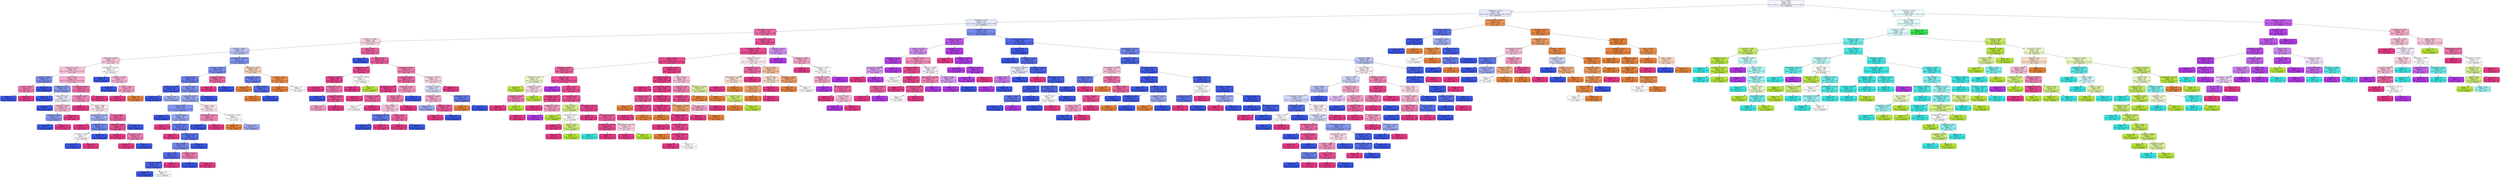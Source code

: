 digraph Tree {
node [shape=box, style="filled, rounded", color="black", fontname="helvetica"] ;
edge [fontname="helvetica"] ;
0 [label="area <= 51902.0\nentropy = 2.66\nsamples = 4354\nvalue = [1001.0, 724.0, 259.0, 865.0, 1687.0, 911.0, 1358.0]\nclass = DERMASON", fillcolor="#f3f5fd"] ;
1 [label="shapefactor3 <= 0.734\nentropy = 1.895\nsamples = 2791\nvalue = [978.0, 34.0, 0.0, 3.0, 1687.0, 365.0, 1292.0]\nclass = DERMASON", fillcolor="#e5e9fc"] ;
0 -> 1 [labeldistance=2.5, labelangle=45, headlabel="True"] ;
2 [label="shapefactor1 <= 0.007\nentropy = 1.579\nsamples = 2123\nvalue = [64.0, 33.0, 0.0, 3.0, 1552.0, 365.0, 1279.0]\nclass = DERMASON", fillcolor="#e4e8fb"] ;
1 -> 2 ;
3 [label="equivdiameter <= 231.641\nentropy = 1.144\nsamples = 926\nvalue = [60, 32, 0, 3, 179, 45, 1119]\nclass = SIRA", fillcolor="#ec6ba5"] ;
2 -> 3 ;
4 [label="perimeter <= 752.689\nentropy = 1.254\nsamples = 276\nvalue = [21, 2, 0, 0, 179, 0, 236]\nclass = SIRA", fillcolor="#f9d3e4"] ;
3 -> 4 ;
5 [label="roundness <= 0.917\nentropy = 1.261\nsamples = 171\nvalue = [19, 0, 0, 0, 153, 0, 94]\nclass = DERMASON", fillcolor="#bbc5f6"] ;
4 -> 5 ;
6 [label="compactness <= 0.846\nentropy = 1.09\nsamples = 77\nvalue = [2, 0, 0, 0, 46, 0, 65]\nclass = SIRA", fillcolor="#f8c7dd"] ;
5 -> 6 ;
7 [label="shapefactor2 <= 0.002\nentropy = 0.975\nsamples = 68\nvalue = [0.0, 0.0, 0.0, 0.0, 42.0, 0.0, 61.0]\nclass = SIRA", fillcolor="#f7c1d9"] ;
6 -> 7 ;
8 [label="roundness <= 0.906\nentropy = 0.811\nsamples = 8\nvalue = [0, 0, 0, 0, 9, 0, 3]\nclass = DERMASON", fillcolor="#7b8eee"] ;
7 -> 8 ;
9 [label="roundness <= 0.89\nentropy = 0.811\nsamples = 4\nvalue = [0, 0, 0, 0, 1, 0, 3]\nclass = SIRA", fillcolor="#ee7bae"] ;
8 -> 9 ;
10 [label="entropy = 0.0\nsamples = 1\nvalue = [0, 0, 0, 0, 1, 0, 0]\nclass = DERMASON", fillcolor="#3956e5"] ;
9 -> 10 ;
11 [label="entropy = 0.0\nsamples = 3\nvalue = [0, 0, 0, 0, 0, 0, 3]\nclass = SIRA", fillcolor="#e53986"] ;
9 -> 11 ;
12 [label="entropy = 0.0\nsamples = 4\nvalue = [0, 0, 0, 0, 8, 0, 0]\nclass = DERMASON", fillcolor="#3956e5"] ;
8 -> 12 ;
13 [label="extent <= 0.744\nentropy = 0.945\nsamples = 60\nvalue = [0.0, 0.0, 0.0, 0.0, 33.0, 0.0, 58.0]\nclass = SIRA", fillcolor="#f4aacb"] ;
7 -> 13 ;
14 [label="shapefactor4 <= 0.997\nentropy = 0.863\nsamples = 18\nvalue = [0, 0, 0, 0, 20, 0, 8]\nclass = DERMASON", fillcolor="#889aef"] ;
13 -> 14 ;
15 [label="entropy = 0.0\nsamples = 6\nvalue = [0, 0, 0, 0, 11, 0, 0]\nclass = DERMASON", fillcolor="#3956e5"] ;
14 -> 15 ;
16 [label="shapefactor3 <= 0.67\nentropy = 0.998\nsamples = 12\nvalue = [0, 0, 0, 0, 9, 0, 8]\nclass = DERMASON", fillcolor="#e9ecfc"] ;
14 -> 16 ;
17 [label="entropy = 0.0\nsamples = 3\nvalue = [0, 0, 0, 0, 4, 0, 0]\nclass = DERMASON", fillcolor="#3956e5"] ;
16 -> 17 ;
18 [label="aspectration <= 1.459\nentropy = 0.961\nsamples = 9\nvalue = [0, 0, 0, 0, 5, 0, 8]\nclass = SIRA", fillcolor="#f5b5d2"] ;
16 -> 18 ;
19 [label="shapefactor3 <= 0.709\nentropy = 0.863\nsamples = 5\nvalue = [0, 0, 0, 0, 5, 0, 2]\nclass = DERMASON", fillcolor="#889aef"] ;
18 -> 19 ;
20 [label="entropy = 0.0\nsamples = 3\nvalue = [0, 0, 0, 0, 5, 0, 0]\nclass = DERMASON", fillcolor="#3956e5"] ;
19 -> 20 ;
21 [label="entropy = 0.0\nsamples = 2\nvalue = [0, 0, 0, 0, 0, 0, 2]\nclass = SIRA", fillcolor="#e53986"] ;
19 -> 21 ;
22 [label="entropy = 0.0\nsamples = 4\nvalue = [0, 0, 0, 0, 0, 0, 6]\nclass = SIRA", fillcolor="#e53986"] ;
18 -> 22 ;
23 [label="eccentricity <= 0.741\nentropy = 0.734\nsamples = 42\nvalue = [0, 0, 0, 0, 13, 0, 50]\nclass = SIRA", fillcolor="#ec6ca5"] ;
13 -> 23 ;
24 [label="aspectration <= 1.446\nentropy = 0.876\nsamples = 31\nvalue = [0, 0, 0, 0, 13, 0, 31]\nclass = SIRA", fillcolor="#f08cb9"] ;
23 -> 24 ;
25 [label="entropy = 0.0\nsamples = 11\nvalue = [0, 0, 0, 0, 0, 0, 16]\nclass = SIRA", fillcolor="#e53986"] ;
24 -> 25 ;
26 [label="solidity <= 0.989\nentropy = 0.996\nsamples = 20\nvalue = [0, 0, 0, 0, 13, 0, 15]\nclass = SIRA", fillcolor="#fce5ef"] ;
24 -> 26 ;
27 [label="minoraxislength <= 180.838\nentropy = 0.937\nsamples = 12\nvalue = [0, 0, 0, 0, 11, 0, 6]\nclass = DERMASON", fillcolor="#a5b2f3"] ;
26 -> 27 ;
28 [label="entropy = 0.0\nsamples = 1\nvalue = [0, 0, 0, 0, 0, 0, 3]\nclass = SIRA", fillcolor="#e53986"] ;
27 -> 28 ;
29 [label="shapefactor4 <= 0.997\nentropy = 0.75\nsamples = 11\nvalue = [0, 0, 0, 0, 11, 0, 3]\nclass = DERMASON", fillcolor="#6f84ec"] ;
27 -> 29 ;
30 [label="convexarea <= 39129.5\nentropy = 1.0\nsamples = 5\nvalue = [0, 0, 0, 0, 3, 0, 3]\nclass = DERMASON", fillcolor="#ffffff"] ;
29 -> 30 ;
31 [label="entropy = 0.0\nsamples = 3\nvalue = [0, 0, 0, 0, 3, 0, 0]\nclass = DERMASON", fillcolor="#3956e5"] ;
30 -> 31 ;
32 [label="entropy = 0.0\nsamples = 2\nvalue = [0, 0, 0, 0, 0, 0, 3]\nclass = SIRA", fillcolor="#e53986"] ;
30 -> 32 ;
33 [label="entropy = 0.0\nsamples = 6\nvalue = [0, 0, 0, 0, 8, 0, 0]\nclass = DERMASON", fillcolor="#3956e5"] ;
29 -> 33 ;
34 [label="extent <= 0.804\nentropy = 0.684\nsamples = 8\nvalue = [0, 0, 0, 0, 2, 0, 9]\nclass = SIRA", fillcolor="#eb65a1"] ;
26 -> 34 ;
35 [label="shapefactor2 <= 0.002\nentropy = 0.469\nsamples = 7\nvalue = [0, 0, 0, 0, 1, 0, 9]\nclass = SIRA", fillcolor="#e84f93"] ;
34 -> 35 ;
36 [label="entropy = 0.0\nsamples = 3\nvalue = [0, 0, 0, 0, 0, 0, 6]\nclass = SIRA", fillcolor="#e53986"] ;
35 -> 36 ;
37 [label="eccentricity <= 0.73\nentropy = 0.811\nsamples = 4\nvalue = [0, 0, 0, 0, 1, 0, 3]\nclass = SIRA", fillcolor="#ee7bae"] ;
35 -> 37 ;
38 [label="entropy = 0.0\nsamples = 3\nvalue = [0, 0, 0, 0, 0, 0, 3]\nclass = SIRA", fillcolor="#e53986"] ;
37 -> 38 ;
39 [label="entropy = 0.0\nsamples = 1\nvalue = [0, 0, 0, 0, 1, 0, 0]\nclass = DERMASON", fillcolor="#3956e5"] ;
37 -> 39 ;
40 [label="entropy = 0.0\nsamples = 1\nvalue = [0, 0, 0, 0, 1, 0, 0]\nclass = DERMASON", fillcolor="#3956e5"] ;
34 -> 40 ;
41 [label="entropy = 0.0\nsamples = 11\nvalue = [0, 0, 0, 0, 0, 0, 19]\nclass = SIRA", fillcolor="#e53986"] ;
23 -> 41 ;
42 [label="majoraxislength <= 258.54\nentropy = 1.522\nsamples = 9\nvalue = [2, 0, 0, 0, 4, 0, 4]\nclass = DERMASON", fillcolor="#ffffff"] ;
6 -> 42 ;
43 [label="entropy = 0.0\nsamples = 3\nvalue = [0, 0, 0, 0, 3, 0, 0]\nclass = DERMASON", fillcolor="#3956e5"] ;
42 -> 43 ;
44 [label="eccentricity <= 0.686\nentropy = 1.379\nsamples = 6\nvalue = [2, 0, 0, 0, 1, 0, 4]\nclass = SIRA", fillcolor="#f5b0cf"] ;
42 -> 44 ;
45 [label="entropy = 0.0\nsamples = 1\nvalue = [0, 0, 0, 0, 1, 0, 0]\nclass = DERMASON", fillcolor="#3956e5"] ;
44 -> 45 ;
46 [label="extent <= 0.767\nentropy = 0.918\nsamples = 5\nvalue = [2, 0, 0, 0, 0, 0, 4]\nclass = SIRA", fillcolor="#f29cc2"] ;
44 -> 46 ;
47 [label="entropy = 0.0\nsamples = 3\nvalue = [0, 0, 0, 0, 0, 0, 4]\nclass = SIRA", fillcolor="#e53986"] ;
46 -> 47 ;
48 [label="entropy = 0.0\nsamples = 2\nvalue = [2, 0, 0, 0, 0, 0, 0]\nclass = SEKER", fillcolor="#e58139"] ;
46 -> 48 ;
49 [label="minoraxislength <= 191.666\nentropy = 1.168\nsamples = 94\nvalue = [17, 0, 0, 0, 107, 0, 29]\nclass = DERMASON", fillcolor="#8295ef"] ;
5 -> 49 ;
50 [label="perimeter <= 742.87\nentropy = 0.916\nsamples = 78\nvalue = [3, 0, 0, 0, 98, 0, 29]\nclass = DERMASON", fillcolor="#788ced"] ;
49 -> 50 ;
51 [label="extent <= 0.755\nentropy = 0.816\nsamples = 71\nvalue = [3, 0, 0, 0, 96, 0, 20]\nclass = DERMASON", fillcolor="#677deb"] ;
50 -> 51 ;
52 [label="shapefactor4 <= 0.999\nentropy = 0.187\nsamples = 18\nvalue = [1, 0, 0, 0, 34, 0, 0]\nclass = DERMASON", fillcolor="#3f5be6"] ;
51 -> 52 ;
53 [label="entropy = 0.0\nsamples = 16\nvalue = [0, 0, 0, 0, 32, 0, 0]\nclass = DERMASON", fillcolor="#3956e5"] ;
52 -> 53 ;
54 [label="entropy = 0.918\nsamples = 2\nvalue = [1, 0, 0, 0, 2, 0, 0]\nclass = DERMASON", fillcolor="#9caaf2"] ;
52 -> 54 ;
55 [label="extent <= 0.804\nentropy = 0.945\nsamples = 53\nvalue = [2, 0, 0, 0, 62, 0, 20]\nclass = DERMASON", fillcolor="#7d90ee"] ;
51 -> 55 ;
56 [label="roundness <= 0.938\nentropy = 1.065\nsamples = 42\nvalue = [2, 0, 0, 0, 44, 0, 20]\nclass = DERMASON", fillcolor="#98a7f1"] ;
55 -> 56 ;
57 [label="area <= 36932.5\nentropy = 0.845\nsamples = 35\nvalue = [0.0, 0.0, 0.0, 0.0, 40.0, 0.0, 15.0]\nclass = DERMASON", fillcolor="#8395ef"] ;
56 -> 57 ;
58 [label="entropy = 0.0\nsamples = 6\nvalue = [0, 0, 0, 0, 9, 0, 0]\nclass = DERMASON", fillcolor="#3956e5"] ;
57 -> 58 ;
59 [label="solidity <= 0.989\nentropy = 0.911\nsamples = 29\nvalue = [0, 0, 0, 0, 31, 0, 15]\nclass = DERMASON", fillcolor="#99a8f2"] ;
57 -> 59 ;
60 [label="entropy = 0.0\nsamples = 4\nvalue = [0, 0, 0, 0, 0, 0, 8]\nclass = SIRA", fillcolor="#e53986"] ;
59 -> 60 ;
61 [label="compactness <= 0.822\nentropy = 0.689\nsamples = 25\nvalue = [0, 0, 0, 0, 31, 0, 7]\nclass = DERMASON", fillcolor="#667ceb"] ;
59 -> 61 ;
62 [label="entropy = 0.0\nsamples = 2\nvalue = [0, 0, 0, 0, 0, 0, 2]\nclass = SIRA", fillcolor="#e53986"] ;
61 -> 62 ;
63 [label="majoraxislength <= 270.979\nentropy = 0.581\nsamples = 23\nvalue = [0, 0, 0, 0, 31, 0, 5]\nclass = DERMASON", fillcolor="#5971e9"] ;
61 -> 63 ;
64 [label="area <= 38992.0\nentropy = 0.773\nsamples = 16\nvalue = [0, 0, 0, 0, 17, 0, 5]\nclass = DERMASON", fillcolor="#7388ed"] ;
63 -> 64 ;
65 [label="extent <= 0.802\nentropy = 0.503\nsamples = 12\nvalue = [0, 0, 0, 0, 16, 0, 2]\nclass = DERMASON", fillcolor="#526be8"] ;
64 -> 65 ;
66 [label="shapefactor1 <= 0.007\nentropy = 0.323\nsamples = 11\nvalue = [0, 0, 0, 0, 16, 0, 1]\nclass = DERMASON", fillcolor="#4561e7"] ;
65 -> 66 ;
67 [label="entropy = 0.0\nsamples = 9\nvalue = [0, 0, 0, 0, 15, 0, 0]\nclass = DERMASON", fillcolor="#3956e5"] ;
66 -> 67 ;
68 [label="entropy = 1.0\nsamples = 2\nvalue = [0, 0, 0, 0, 1, 0, 1]\nclass = DERMASON", fillcolor="#ffffff"] ;
66 -> 68 ;
69 [label="entropy = 0.0\nsamples = 1\nvalue = [0, 0, 0, 0, 0, 0, 1]\nclass = SIRA", fillcolor="#e53986"] ;
65 -> 69 ;
70 [label="roundness <= 0.921\nentropy = 0.811\nsamples = 4\nvalue = [0, 0, 0, 0, 1, 0, 3]\nclass = SIRA", fillcolor="#ee7bae"] ;
64 -> 70 ;
71 [label="entropy = 0.0\nsamples = 1\nvalue = [0, 0, 0, 0, 1, 0, 0]\nclass = DERMASON", fillcolor="#3956e5"] ;
70 -> 71 ;
72 [label="entropy = 0.0\nsamples = 3\nvalue = [0, 0, 0, 0, 0, 0, 3]\nclass = SIRA", fillcolor="#e53986"] ;
70 -> 72 ;
73 [label="entropy = 0.0\nsamples = 7\nvalue = [0, 0, 0, 0, 14, 0, 0]\nclass = DERMASON", fillcolor="#3956e5"] ;
63 -> 73 ;
74 [label="solidity <= 0.991\nentropy = 1.495\nsamples = 7\nvalue = [2, 0, 0, 0, 4, 0, 5]\nclass = SIRA", fillcolor="#fbe3ee"] ;
56 -> 74 ;
75 [label="minoraxislength <= 182.776\nentropy = 0.863\nsamples = 4\nvalue = [0, 0, 0, 0, 2, 0, 5]\nclass = SIRA", fillcolor="#ef88b6"] ;
74 -> 75 ;
76 [label="entropy = 0.0\nsamples = 2\nvalue = [0, 0, 0, 0, 2, 0, 0]\nclass = DERMASON", fillcolor="#3956e5"] ;
75 -> 76 ;
77 [label="entropy = 0.0\nsamples = 2\nvalue = [0, 0, 0, 0, 0, 0, 5]\nclass = SIRA", fillcolor="#e53986"] ;
75 -> 77 ;
78 [label="compactness <= 0.839\nentropy = 1.0\nsamples = 3\nvalue = [2, 0, 0, 0, 2, 0, 0]\nclass = SEKER", fillcolor="#ffffff"] ;
74 -> 78 ;
79 [label="entropy = 0.0\nsamples = 1\nvalue = [1, 0, 0, 0, 0, 0, 0]\nclass = SEKER", fillcolor="#e58139"] ;
78 -> 79 ;
80 [label="entropy = 0.918\nsamples = 2\nvalue = [1, 0, 0, 0, 2, 0, 0]\nclass = DERMASON", fillcolor="#9caaf2"] ;
78 -> 80 ;
81 [label="entropy = 0.0\nsamples = 11\nvalue = [0, 0, 0, 0, 18, 0, 0]\nclass = DERMASON", fillcolor="#3956e5"] ;
55 -> 81 ;
82 [label="roundness <= 0.926\nentropy = 0.684\nsamples = 7\nvalue = [0, 0, 0, 0, 2, 0, 9]\nclass = SIRA", fillcolor="#eb65a1"] ;
50 -> 82 ;
83 [label="entropy = 0.0\nsamples = 6\nvalue = [0, 0, 0, 0, 0, 0, 9]\nclass = SIRA", fillcolor="#e53986"] ;
82 -> 83 ;
84 [label="entropy = 0.0\nsamples = 1\nvalue = [0, 0, 0, 0, 2, 0, 0]\nclass = DERMASON", fillcolor="#3956e5"] ;
82 -> 84 ;
85 [label="shapefactor2 <= 0.002\nentropy = 0.966\nsamples = 16\nvalue = [14, 0, 0, 0, 9, 0, 0]\nclass = SEKER", fillcolor="#f6d2b8"] ;
49 -> 85 ;
86 [label="shapefactor2 <= 0.002\nentropy = 0.722\nsamples = 9\nvalue = [2, 0, 0, 0, 8, 0, 0]\nclass = DERMASON", fillcolor="#6a80ec"] ;
85 -> 86 ;
87 [label="entropy = 0.0\nsamples = 1\nvalue = [1, 0, 0, 0, 0, 0, 0]\nclass = SEKER", fillcolor="#e58139"] ;
86 -> 87 ;
88 [label="area <= 40426.0\nentropy = 0.503\nsamples = 8\nvalue = [1, 0, 0, 0, 8, 0, 0]\nclass = DERMASON", fillcolor="#526be8"] ;
86 -> 88 ;
89 [label="entropy = 0.0\nsamples = 1\nvalue = [1, 0, 0, 0, 0, 0, 0]\nclass = SEKER", fillcolor="#e58139"] ;
88 -> 89 ;
90 [label="entropy = 0.0\nsamples = 7\nvalue = [0, 0, 0, 0, 8, 0, 0]\nclass = DERMASON", fillcolor="#3956e5"] ;
88 -> 90 ;
91 [label="roundness <= 0.94\nentropy = 0.391\nsamples = 7\nvalue = [12, 0, 0, 0, 1, 0, 0]\nclass = SEKER", fillcolor="#e78c49"] ;
85 -> 91 ;
92 [label="entropy = 0.0\nsamples = 5\nvalue = [11, 0, 0, 0, 0, 0, 0]\nclass = SEKER", fillcolor="#e58139"] ;
91 -> 92 ;
93 [label="entropy = 1.0\nsamples = 2\nvalue = [1, 0, 0, 0, 1, 0, 0]\nclass = SEKER", fillcolor="#ffffff"] ;
91 -> 93 ;
94 [label="area <= 39187.0\nentropy = 0.79\nsamples = 105\nvalue = [2, 2, 0, 0, 26, 0, 142]\nclass = SIRA", fillcolor="#ea629f"] ;
4 -> 94 ;
95 [label="entropy = 0.0\nsamples = 2\nvalue = [0, 0, 0, 0, 4, 0, 0]\nclass = DERMASON", fillcolor="#3956e5"] ;
94 -> 95 ;
96 [label="solidity <= 0.988\nentropy = 0.741\nsamples = 103\nvalue = [2, 2, 0, 0, 22, 0, 142]\nclass = SIRA", fillcolor="#ea5c9c"] ;
94 -> 96 ;
97 [label="shapefactor4 <= 0.998\nentropy = 0.38\nsamples = 52\nvalue = [0, 2, 0, 0, 3, 0, 80]\nclass = SIRA", fillcolor="#e7458d"] ;
96 -> 97 ;
98 [label="convexarea <= 42453.0\nentropy = 0.229\nsamples = 49\nvalue = [0, 0, 0, 0, 3, 0, 78]\nclass = SIRA", fillcolor="#e6418b"] ;
97 -> 98 ;
99 [label="entropy = 0.0\nsamples = 40\nvalue = [0, 0, 0, 0, 0, 0, 68]\nclass = SIRA", fillcolor="#e53986"] ;
98 -> 99 ;
100 [label="shapefactor2 <= 0.002\nentropy = 0.779\nsamples = 9\nvalue = [0, 0, 0, 0, 3, 0, 10]\nclass = SIRA", fillcolor="#ed74aa"] ;
98 -> 100 ;
101 [label="entropy = 0.0\nsamples = 1\nvalue = [0, 0, 0, 0, 2, 0, 0]\nclass = DERMASON", fillcolor="#3956e5"] ;
100 -> 101 ;
102 [label="shapefactor1 <= 0.007\nentropy = 0.439\nsamples = 8\nvalue = [0, 0, 0, 0, 1, 0, 10]\nclass = SIRA", fillcolor="#e84d92"] ;
100 -> 102 ;
103 [label="entropy = 0.918\nsamples = 2\nvalue = [0, 0, 0, 0, 1, 0, 2]\nclass = SIRA", fillcolor="#f29cc2"] ;
102 -> 103 ;
104 [label="entropy = 0.0\nsamples = 6\nvalue = [0, 0, 0, 0, 0, 0, 8]\nclass = SIRA", fillcolor="#e53986"] ;
102 -> 104 ;
105 [label="equivdiameter <= 229.609\nentropy = 1.0\nsamples = 3\nvalue = [0, 2, 0, 0, 0, 0, 2]\nclass = BARBUNYA", fillcolor="#ffffff"] ;
97 -> 105 ;
106 [label="entropy = 0.0\nsamples = 2\nvalue = [0, 0, 0, 0, 0, 0, 2]\nclass = SIRA", fillcolor="#e53986"] ;
105 -> 106 ;
107 [label="entropy = 0.0\nsamples = 1\nvalue = [0, 2, 0, 0, 0, 0, 0]\nclass = BARBUNYA", fillcolor="#b7e539"] ;
105 -> 107 ;
108 [label="shapefactor4 <= 0.998\nentropy = 0.931\nsamples = 51\nvalue = [2, 0, 0, 0, 19, 0, 62]\nclass = SIRA", fillcolor="#ee7aae"] ;
96 -> 108 ;
109 [label="roundness <= 0.897\nentropy = 0.674\nsamples = 38\nvalue = [0, 0, 0, 0, 11, 0, 51]\nclass = SIRA", fillcolor="#eb64a0"] ;
108 -> 109 ;
110 [label="equivdiameter <= 230.769\nentropy = 0.211\nsamples = 21\nvalue = [0, 0, 0, 0, 1, 0, 29]\nclass = SIRA", fillcolor="#e6408a"] ;
109 -> 110 ;
111 [label="entropy = 0.0\nsamples = 16\nvalue = [0, 0, 0, 0, 0, 0, 24]\nclass = SIRA", fillcolor="#e53986"] ;
110 -> 111 ;
112 [label="shapefactor3 <= 0.629\nentropy = 0.65\nsamples = 5\nvalue = [0, 0, 0, 0, 1, 0, 5]\nclass = SIRA", fillcolor="#ea619e"] ;
110 -> 112 ;
113 [label="entropy = 1.0\nsamples = 2\nvalue = [0, 0, 0, 0, 1, 0, 1]\nclass = DERMASON", fillcolor="#ffffff"] ;
112 -> 113 ;
114 [label="entropy = 0.0\nsamples = 3\nvalue = [0, 0, 0, 0, 0, 0, 4]\nclass = SIRA", fillcolor="#e53986"] ;
112 -> 114 ;
115 [label="shapefactor1 <= 0.007\nentropy = 0.896\nsamples = 17\nvalue = [0, 0, 0, 0, 10, 0, 22]\nclass = SIRA", fillcolor="#f193bd"] ;
109 -> 115 ;
116 [label="solidity <= 0.99\nentropy = 0.797\nsamples = 15\nvalue = [0, 0, 0, 0, 7, 0, 22]\nclass = SIRA", fillcolor="#ed78ac"] ;
115 -> 116 ;
117 [label="area <= 41692.5\nentropy = 0.977\nsamples = 9\nvalue = [0, 0, 0, 0, 7, 0, 10]\nclass = SIRA", fillcolor="#f7c4db"] ;
116 -> 117 ;
118 [label="minoraxislength <= 192.018\nentropy = 0.65\nsamples = 4\nvalue = [0, 0, 0, 0, 5, 0, 1]\nclass = DERMASON", fillcolor="#6178ea"] ;
117 -> 118 ;
119 [label="entropy = 0.0\nsamples = 3\nvalue = [0, 0, 0, 0, 5, 0, 0]\nclass = DERMASON", fillcolor="#3956e5"] ;
118 -> 119 ;
120 [label="entropy = 0.0\nsamples = 1\nvalue = [0, 0, 0, 0, 0, 0, 1]\nclass = SIRA", fillcolor="#e53986"] ;
118 -> 120 ;
121 [label="solidity <= 0.99\nentropy = 0.684\nsamples = 5\nvalue = [0, 0, 0, 0, 2, 0, 9]\nclass = SIRA", fillcolor="#eb65a1"] ;
117 -> 121 ;
122 [label="entropy = 0.0\nsamples = 4\nvalue = [0, 0, 0, 0, 0, 0, 9]\nclass = SIRA", fillcolor="#e53986"] ;
121 -> 122 ;
123 [label="entropy = 0.0\nsamples = 1\nvalue = [0, 0, 0, 0, 2, 0, 0]\nclass = DERMASON", fillcolor="#3956e5"] ;
121 -> 123 ;
124 [label="entropy = 0.0\nsamples = 6\nvalue = [0, 0, 0, 0, 0, 0, 12]\nclass = SIRA", fillcolor="#e53986"] ;
116 -> 124 ;
125 [label="entropy = 0.0\nsamples = 2\nvalue = [0, 0, 0, 0, 3, 0, 0]\nclass = DERMASON", fillcolor="#3956e5"] ;
115 -> 125 ;
126 [label="convexarea <= 42355.5\nentropy = 1.342\nsamples = 13\nvalue = [2, 0, 0, 0, 8, 0, 11]\nclass = SIRA", fillcolor="#f9d1e3"] ;
108 -> 126 ;
127 [label="convexarea <= 42011.5\nentropy = 1.406\nsamples = 11\nvalue = [2, 0, 0, 0, 8, 0, 6]\nclass = DERMASON", fillcolor="#d7ddfa"] ;
126 -> 127 ;
128 [label="shapefactor4 <= 0.998\nentropy = 1.295\nsamples = 6\nvalue = [1, 0, 0, 0, 3, 0, 6]\nclass = SIRA", fillcolor="#f4aacb"] ;
127 -> 128 ;
129 [label="entropy = 0.918\nsamples = 2\nvalue = [1, 0, 0, 0, 2, 0, 0]\nclass = DERMASON", fillcolor="#9caaf2"] ;
128 -> 129 ;
130 [label="roundness <= 0.911\nentropy = 0.592\nsamples = 4\nvalue = [0, 0, 0, 0, 1, 0, 6]\nclass = SIRA", fillcolor="#e95a9a"] ;
128 -> 130 ;
131 [label="entropy = 0.0\nsamples = 3\nvalue = [0, 0, 0, 0, 0, 0, 6]\nclass = SIRA", fillcolor="#e53986"] ;
130 -> 131 ;
132 [label="entropy = 0.0\nsamples = 1\nvalue = [0, 0, 0, 0, 1, 0, 0]\nclass = DERMASON", fillcolor="#3956e5"] ;
130 -> 132 ;
133 [label="perimeter <= 755.332\nentropy = 0.65\nsamples = 5\nvalue = [1, 0, 0, 0, 5, 0, 0]\nclass = DERMASON", fillcolor="#6178ea"] ;
127 -> 133 ;
134 [label="entropy = 0.0\nsamples = 1\nvalue = [1, 0, 0, 0, 0, 0, 0]\nclass = SEKER", fillcolor="#e58139"] ;
133 -> 134 ;
135 [label="entropy = 0.0\nsamples = 4\nvalue = [0, 0, 0, 0, 5, 0, 0]\nclass = DERMASON", fillcolor="#3956e5"] ;
133 -> 135 ;
136 [label="entropy = 0.0\nsamples = 2\nvalue = [0, 0, 0, 0, 0, 0, 5]\nclass = SIRA", fillcolor="#e53986"] ;
126 -> 136 ;
137 [label="eccentricity <= 0.824\nentropy = 0.719\nsamples = 650\nvalue = [39, 30, 0, 3, 0, 45, 883]\nclass = SIRA", fillcolor="#e85195"] ;
3 -> 137 ;
138 [label="shapefactor4 <= 0.998\nentropy = 0.548\nsamples = 613\nvalue = [39.0, 30.0, 0.0, 3.0, 0.0, 8.0, 867.0]\nclass = SIRA", fillcolor="#e74a91"] ;
137 -> 138 ;
139 [label="solidity <= 0.987\nentropy = 0.436\nsamples = 581\nvalue = [17.0, 29.0, 0.0, 2.0, 0.0, 8.0, 842.0]\nclass = SIRA", fillcolor="#e7468e"] ;
138 -> 139 ;
140 [label="shapefactor1 <= 0.006\nentropy = 0.802\nsamples = 138\nvalue = [0, 25, 0, 2, 0, 8, 185]\nclass = SIRA", fillcolor="#ea5d9c"] ;
139 -> 140 ;
141 [label="aspectration <= 1.499\nentropy = 0.98\nsamples = 14\nvalue = [0, 14, 0, 0, 0, 0, 10]\nclass = BARBUNYA", fillcolor="#eaf8c6"] ;
140 -> 141 ;
142 [label="entropy = 0.0\nsamples = 5\nvalue = [0, 6, 0, 0, 0, 0, 0]\nclass = BARBUNYA", fillcolor="#b7e539"] ;
141 -> 142 ;
143 [label="aspectration <= 1.538\nentropy = 0.991\nsamples = 9\nvalue = [0, 8, 0, 0, 0, 0, 10]\nclass = SIRA", fillcolor="#fad7e7"] ;
141 -> 143 ;
144 [label="shapefactor4 <= 0.995\nentropy = 0.779\nsamples = 7\nvalue = [0, 3, 0, 0, 0, 0, 10]\nclass = SIRA", fillcolor="#ed74aa"] ;
143 -> 144 ;
145 [label="entropy = 0.0\nsamples = 5\nvalue = [0, 0, 0, 0, 0, 0, 10]\nclass = SIRA", fillcolor="#e53986"] ;
144 -> 145 ;
146 [label="entropy = 0.0\nsamples = 2\nvalue = [0, 3, 0, 0, 0, 0, 0]\nclass = BARBUNYA", fillcolor="#b7e539"] ;
144 -> 146 ;
147 [label="entropy = 0.0\nsamples = 2\nvalue = [0, 5, 0, 0, 0, 0, 0]\nclass = BARBUNYA", fillcolor="#b7e539"] ;
143 -> 147 ;
148 [label="solidity <= 0.972\nentropy = 0.635\nsamples = 124\nvalue = [0.0, 11.0, 0.0, 2.0, 0.0, 8.0, 175.0]\nclass = SIRA", fillcolor="#e84f94"] ;
140 -> 148 ;
149 [label="entropy = 0.0\nsamples = 2\nvalue = [0, 0, 0, 0, 0, 4, 0]\nclass = HOROZ", fillcolor="#b139e5"] ;
148 -> 149 ;
150 [label="extent <= 0.721\nentropy = 0.543\nsamples = 122\nvalue = [0, 11, 0, 2, 0, 4, 175]\nclass = SIRA", fillcolor="#e74c91"] ;
148 -> 150 ;
151 [label="shapefactor1 <= 0.007\nentropy = 0.297\nsamples = 46\nvalue = [0, 0, 0, 0, 0, 4, 72]\nclass = SIRA", fillcolor="#e6448d"] ;
150 -> 151 ;
152 [label="entropy = 0.0\nsamples = 40\nvalue = [0, 0, 0, 0, 0, 0, 64]\nclass = SIRA", fillcolor="#e53986"] ;
151 -> 152 ;
153 [label="shapefactor3 <= 0.621\nentropy = 0.918\nsamples = 6\nvalue = [0, 0, 0, 0, 0, 4, 8]\nclass = SIRA", fillcolor="#f29cc2"] ;
151 -> 153 ;
154 [label="entropy = 0.0\nsamples = 5\nvalue = [0, 0, 0, 0, 0, 0, 8]\nclass = SIRA", fillcolor="#e53986"] ;
153 -> 154 ;
155 [label="entropy = 0.0\nsamples = 1\nvalue = [0, 0, 0, 0, 0, 4, 0]\nclass = HOROZ", fillcolor="#b139e5"] ;
153 -> 155 ;
156 [label="roundness <= 0.84\nentropy = 0.576\nsamples = 76\nvalue = [0, 11, 0, 2, 0, 0, 103]\nclass = SIRA", fillcolor="#e85295"] ;
150 -> 156 ;
157 [label="area <= 45045.5\nentropy = 0.845\nsamples = 9\nvalue = [0, 8, 0, 0, 0, 0, 3]\nclass = BARBUNYA", fillcolor="#d2ef83"] ;
156 -> 157 ;
158 [label="entropy = 0.0\nsamples = 3\nvalue = [0, 5, 0, 0, 0, 0, 0]\nclass = BARBUNYA", fillcolor="#b7e539"] ;
157 -> 158 ;
159 [label="convexarea <= 48041.5\nentropy = 1.0\nsamples = 6\nvalue = [0, 3, 0, 0, 0, 0, 3]\nclass = BARBUNYA", fillcolor="#ffffff"] ;
157 -> 159 ;
160 [label="entropy = 0.0\nsamples = 2\nvalue = [0, 0, 0, 0, 0, 0, 2]\nclass = SIRA", fillcolor="#e53986"] ;
159 -> 160 ;
161 [label="solidity <= 0.978\nentropy = 0.811\nsamples = 4\nvalue = [0, 3, 0, 0, 0, 0, 1]\nclass = BARBUNYA", fillcolor="#cfee7b"] ;
159 -> 161 ;
162 [label="entropy = 0.0\nsamples = 1\nvalue = [0, 0, 0, 0, 0, 0, 1]\nclass = SIRA", fillcolor="#e53986"] ;
161 -> 162 ;
163 [label="entropy = 0.0\nsamples = 3\nvalue = [0, 3, 0, 0, 0, 0, 0]\nclass = BARBUNYA", fillcolor="#b7e539"] ;
161 -> 163 ;
164 [label="minoraxislength <= 197.134\nentropy = 0.322\nsamples = 67\nvalue = [0, 3, 0, 2, 0, 0, 100]\nclass = SIRA", fillcolor="#e6438c"] ;
156 -> 164 ;
165 [label="entropy = 0.0\nsamples = 49\nvalue = [0, 0, 0, 0, 0, 0, 74]\nclass = SIRA", fillcolor="#e53986"] ;
164 -> 165 ;
166 [label="shapefactor4 <= 0.996\nentropy = 0.794\nsamples = 18\nvalue = [0, 3, 0, 2, 0, 0, 26]\nclass = SIRA", fillcolor="#ea5c9c"] ;
164 -> 166 ;
167 [label="minoraxislength <= 198.046\nentropy = 0.414\nsamples = 15\nvalue = [0, 0, 0, 2, 0, 0, 22]\nclass = SIRA", fillcolor="#e74b91"] ;
166 -> 167 ;
168 [label="entropy = 0.0\nsamples = 1\nvalue = [0, 0, 0, 2, 0, 0, 0]\nclass = CALI", fillcolor="#39e5e2"] ;
167 -> 168 ;
169 [label="entropy = 0.0\nsamples = 14\nvalue = [0, 0, 0, 0, 0, 0, 22]\nclass = SIRA", fillcolor="#e53986"] ;
167 -> 169 ;
170 [label="majoraxislength <= 291.939\nentropy = 0.985\nsamples = 3\nvalue = [0, 3, 0, 0, 0, 0, 4]\nclass = SIRA", fillcolor="#f8cee1"] ;
166 -> 170 ;
171 [label="entropy = 0.0\nsamples = 1\nvalue = [0, 0, 0, 0, 0, 0, 4]\nclass = SIRA", fillcolor="#e53986"] ;
170 -> 171 ;
172 [label="entropy = 0.0\nsamples = 2\nvalue = [0, 3, 0, 0, 0, 0, 0]\nclass = BARBUNYA", fillcolor="#b7e539"] ;
170 -> 172 ;
173 [label="compactness <= 0.84\nentropy = 0.221\nsamples = 443\nvalue = [17, 4, 0, 0, 0, 0, 657]\nclass = SIRA", fillcolor="#e63f8a"] ;
139 -> 173 ;
174 [label="minoraxislength <= 191.746\nentropy = 0.123\nsamples = 429\nvalue = [11, 0, 0, 0, 0, 0, 646]\nclass = SIRA", fillcolor="#e53c88"] ;
173 -> 174 ;
175 [label="entropy = 0.0\nsamples = 163\nvalue = [0, 0, 0, 0, 0, 0, 248]\nclass = SIRA", fillcolor="#e53986"] ;
174 -> 175 ;
176 [label="minoraxislength <= 192.444\nentropy = 0.179\nsamples = 266\nvalue = [11, 0, 0, 0, 0, 0, 398]\nclass = SIRA", fillcolor="#e63e89"] ;
174 -> 176 ;
177 [label="roundness <= 0.875\nentropy = 0.544\nsamples = 18\nvalue = [4, 0, 0, 0, 0, 0, 28]\nclass = SIRA", fillcolor="#e95597"] ;
176 -> 177 ;
178 [label="entropy = 0.0\nsamples = 1\nvalue = [3, 0, 0, 0, 0, 0, 0]\nclass = SEKER", fillcolor="#e58139"] ;
177 -> 178 ;
179 [label="shapefactor4 <= 0.998\nentropy = 0.216\nsamples = 17\nvalue = [1, 0, 0, 0, 0, 0, 28]\nclass = SIRA", fillcolor="#e6408a"] ;
177 -> 179 ;
180 [label="entropy = 0.0\nsamples = 16\nvalue = [0, 0, 0, 0, 0, 0, 28]\nclass = SIRA", fillcolor="#e53986"] ;
179 -> 180 ;
181 [label="entropy = 0.0\nsamples = 1\nvalue = [1, 0, 0, 0, 0, 0, 0]\nclass = SEKER", fillcolor="#e58139"] ;
179 -> 181 ;
182 [label="roundness <= 0.921\nentropy = 0.133\nsamples = 248\nvalue = [7, 0, 0, 0, 0, 0, 370]\nclass = SIRA", fillcolor="#e53d88"] ;
176 -> 182 ;
183 [label="roundness <= 0.85\nentropy = 0.068\nsamples = 244\nvalue = [3, 0, 0, 0, 0, 0, 369]\nclass = SIRA", fillcolor="#e53b87"] ;
182 -> 183 ;
184 [label="entropy = 0.0\nsamples = 1\nvalue = [1, 0, 0, 0, 0, 0, 0]\nclass = SEKER", fillcolor="#e58139"] ;
183 -> 184 ;
185 [label="shapefactor4 <= 0.998\nentropy = 0.048\nsamples = 243\nvalue = [2, 0, 0, 0, 0, 0, 369]\nclass = SIRA", fillcolor="#e53a87"] ;
183 -> 185 ;
186 [label="entropy = 0.0\nsamples = 225\nvalue = [0, 0, 0, 0, 0, 0, 346]\nclass = SIRA", fillcolor="#e53986"] ;
185 -> 186 ;
187 [label="aspectration <= 1.436\nentropy = 0.402\nsamples = 18\nvalue = [2, 0, 0, 0, 0, 0, 23]\nclass = SIRA", fillcolor="#e74a91"] ;
185 -> 187 ;
188 [label="entropy = 0.0\nsamples = 1\nvalue = [1, 0, 0, 0, 0, 0, 0]\nclass = SEKER", fillcolor="#e58139"] ;
187 -> 188 ;
189 [label="convexarea <= 51569.0\nentropy = 0.25\nsamples = 17\nvalue = [1, 0, 0, 0, 0, 0, 23]\nclass = SIRA", fillcolor="#e6428b"] ;
187 -> 189 ;
190 [label="entropy = 0.0\nsamples = 15\nvalue = [0, 0, 0, 0, 0, 0, 22]\nclass = SIRA", fillcolor="#e53986"] ;
189 -> 190 ;
191 [label="entropy = 1.0\nsamples = 2\nvalue = [1, 0, 0, 0, 0, 0, 1]\nclass = SEKER", fillcolor="#ffffff"] ;
189 -> 191 ;
192 [label="majoraxislength <= 291.805\nentropy = 0.722\nsamples = 4\nvalue = [4, 0, 0, 0, 0, 0, 1]\nclass = SEKER", fillcolor="#eca06a"] ;
182 -> 192 ;
193 [label="entropy = 0.0\nsamples = 1\nvalue = [0, 0, 0, 0, 0, 0, 1]\nclass = SIRA", fillcolor="#e53986"] ;
192 -> 193 ;
194 [label="entropy = 0.0\nsamples = 3\nvalue = [4, 0, 0, 0, 0, 0, 0]\nclass = SEKER", fillcolor="#e58139"] ;
192 -> 194 ;
195 [label="area <= 47977.5\nentropy = 1.461\nsamples = 14\nvalue = [6, 4, 0, 0, 0, 0, 11]\nclass = SIRA", fillcolor="#f6bdd7"] ;
173 -> 195 ;
196 [label="roundness <= 0.934\nentropy = 0.837\nsamples = 10\nvalue = [4, 0, 0, 0, 0, 0, 11]\nclass = SIRA", fillcolor="#ee81b2"] ;
195 -> 196 ;
197 [label="aspectration <= 1.365\nentropy = 0.414\nsamples = 8\nvalue = [1, 0, 0, 0, 0, 0, 11]\nclass = SIRA", fillcolor="#e74b91"] ;
196 -> 197 ;
198 [label="entropy = 0.918\nsamples = 2\nvalue = [1, 0, 0, 0, 0, 0, 2]\nclass = SIRA", fillcolor="#f29cc2"] ;
197 -> 198 ;
199 [label="entropy = 0.0\nsamples = 6\nvalue = [0, 0, 0, 0, 0, 0, 9]\nclass = SIRA", fillcolor="#e53986"] ;
197 -> 199 ;
200 [label="entropy = 0.0\nsamples = 2\nvalue = [3, 0, 0, 0, 0, 0, 0]\nclass = SEKER", fillcolor="#e58139"] ;
196 -> 200 ;
201 [label="shapefactor3 <= 0.708\nentropy = 0.918\nsamples = 4\nvalue = [2, 4, 0, 0, 0, 0, 0]\nclass = BARBUNYA", fillcolor="#dbf29c"] ;
195 -> 201 ;
202 [label="entropy = 0.0\nsamples = 1\nvalue = [1, 0, 0, 0, 0, 0, 0]\nclass = SEKER", fillcolor="#e58139"] ;
201 -> 202 ;
203 [label="extent <= 0.76\nentropy = 0.722\nsamples = 3\nvalue = [1, 4, 0, 0, 0, 0, 0]\nclass = BARBUNYA", fillcolor="#c9ec6a"] ;
201 -> 203 ;
204 [label="entropy = 0.0\nsamples = 1\nvalue = [1, 0, 0, 0, 0, 0, 0]\nclass = SEKER", fillcolor="#e58139"] ;
203 -> 204 ;
205 [label="entropy = 0.0\nsamples = 2\nvalue = [0, 4, 0, 0, 0, 0, 0]\nclass = BARBUNYA", fillcolor="#b7e539"] ;
203 -> 205 ;
206 [label="shapefactor3 <= 0.674\nentropy = 1.243\nsamples = 32\nvalue = [22.0, 1.0, 0.0, 1.0, 0.0, 0.0, 25.0]\nclass = SIRA", fillcolor="#fce9f2"] ;
138 -> 206 ;
207 [label="shapefactor1 <= 0.007\nentropy = 0.702\nsamples = 13\nvalue = [4, 0, 0, 0, 0, 0, 17]\nclass = SIRA", fillcolor="#eb68a2"] ;
206 -> 207 ;
208 [label="majoraxislength <= 310.662\nentropy = 0.985\nsamples = 5\nvalue = [4, 0, 0, 0, 0, 0, 3]\nclass = SEKER", fillcolor="#f8e0ce"] ;
207 -> 208 ;
209 [label="entropy = 0.0\nsamples = 3\nvalue = [0, 0, 0, 0, 0, 0, 3]\nclass = SIRA", fillcolor="#e53986"] ;
208 -> 209 ;
210 [label="entropy = 0.0\nsamples = 2\nvalue = [4, 0, 0, 0, 0, 0, 0]\nclass = SEKER", fillcolor="#e58139"] ;
208 -> 210 ;
211 [label="entropy = 0.0\nsamples = 8\nvalue = [0, 0, 0, 0, 0, 0, 14]\nclass = SIRA", fillcolor="#e53986"] ;
207 -> 211 ;
212 [label="area <= 47716.0\nentropy = 1.27\nsamples = 19\nvalue = [18, 1, 0, 1, 0, 0, 8]\nclass = SEKER", fillcolor="#f2c09c"] ;
206 -> 212 ;
213 [label="extent <= 0.789\nentropy = 0.982\nsamples = 13\nvalue = [11, 0, 0, 0, 0, 0, 8]\nclass = SEKER", fillcolor="#f8ddc9"] ;
212 -> 213 ;
214 [label="area <= 47043.0\nentropy = 0.75\nsamples = 11\nvalue = [11, 0, 0, 0, 0, 0, 3]\nclass = SEKER", fillcolor="#eca36f"] ;
213 -> 214 ;
215 [label="entropy = 0.0\nsamples = 10\nvalue = [11, 0, 0, 0, 0, 0, 0]\nclass = SEKER", fillcolor="#e58139"] ;
214 -> 215 ;
216 [label="entropy = 0.0\nsamples = 1\nvalue = [0, 0, 0, 0, 0, 0, 3]\nclass = SIRA", fillcolor="#e53986"] ;
214 -> 216 ;
217 [label="entropy = 0.0\nsamples = 2\nvalue = [0, 0, 0, 0, 0, 0, 5]\nclass = SIRA", fillcolor="#e53986"] ;
213 -> 217 ;
218 [label="aspectration <= 1.442\nentropy = 0.986\nsamples = 6\nvalue = [7, 1, 0, 1, 0, 0, 0]\nclass = SEKER", fillcolor="#eca06a"] ;
212 -> 218 ;
219 [label="entropy = 0.0\nsamples = 4\nvalue = [7, 0, 0, 0, 0, 0, 0]\nclass = SEKER", fillcolor="#e58139"] ;
218 -> 219 ;
220 [label="entropy = 1.0\nsamples = 2\nvalue = [0, 1, 0, 1, 0, 0, 0]\nclass = BARBUNYA", fillcolor="#ffffff"] ;
218 -> 220 ;
221 [label="compactness <= 0.739\nentropy = 0.884\nsamples = 37\nvalue = [0, 0, 0, 0, 0, 37, 16]\nclass = HOROZ", fillcolor="#d38ff0"] ;
137 -> 221 ;
222 [label="entropy = 0.0\nsamples = 21\nvalue = [0, 0, 0, 0, 0, 28, 0]\nclass = HOROZ", fillcolor="#b139e5"] ;
221 -> 222 ;
223 [label="shapefactor2 <= 0.001\nentropy = 0.943\nsamples = 16\nvalue = [0, 0, 0, 0, 0, 9, 16]\nclass = SIRA", fillcolor="#f4a8ca"] ;
221 -> 223 ;
224 [label="entropy = 0.0\nsamples = 4\nvalue = [0, 0, 0, 0, 0, 0, 7]\nclass = SIRA", fillcolor="#e53986"] ;
223 -> 224 ;
225 [label="shapefactor1 <= 0.007\nentropy = 1.0\nsamples = 12\nvalue = [0, 0, 0, 0, 0, 9, 9]\nclass = HOROZ", fillcolor="#ffffff"] ;
223 -> 225 ;
226 [label="aspectration <= 1.768\nentropy = 0.94\nsamples = 10\nvalue = [0, 0, 0, 0, 0, 5, 9]\nclass = SIRA", fillcolor="#f3a7c9"] ;
225 -> 226 ;
227 [label="entropy = 0.0\nsamples = 2\nvalue = [0, 0, 0, 0, 0, 3, 0]\nclass = HOROZ", fillcolor="#b139e5"] ;
226 -> 227 ;
228 [label="majoraxislength <= 338.662\nentropy = 0.684\nsamples = 8\nvalue = [0, 0, 0, 0, 0, 2, 9]\nclass = SIRA", fillcolor="#eb65a1"] ;
226 -> 228 ;
229 [label="entropy = 0.0\nsamples = 5\nvalue = [0, 0, 0, 0, 0, 0, 6]\nclass = SIRA", fillcolor="#e53986"] ;
228 -> 229 ;
230 [label="area <= 50722.0\nentropy = 0.971\nsamples = 3\nvalue = [0, 0, 0, 0, 0, 2, 3]\nclass = SIRA", fillcolor="#f6bdd7"] ;
228 -> 230 ;
231 [label="entropy = 0.0\nsamples = 1\nvalue = [0, 0, 0, 0, 0, 2, 0]\nclass = HOROZ", fillcolor="#b139e5"] ;
230 -> 231 ;
232 [label="entropy = 0.0\nsamples = 2\nvalue = [0, 0, 0, 0, 0, 0, 3]\nclass = SIRA", fillcolor="#e53986"] ;
230 -> 232 ;
233 [label="entropy = 0.0\nsamples = 2\nvalue = [0, 0, 0, 0, 0, 4, 0]\nclass = HOROZ", fillcolor="#b139e5"] ;
225 -> 233 ;
234 [label="shapefactor2 <= 0.002\nentropy = 1.089\nsamples = 1197\nvalue = [4.0, 1.0, 0.0, 0.0, 1373.0, 320.0, 160.0]\nclass = DERMASON", fillcolor="#778bed"] ;
2 -> 234 ;
235 [label="perimeter <= 833.969\nentropy = 0.584\nsamples = 222\nvalue = [0, 1, 0, 0, 3, 309, 37]\nclass = HOROZ", fillcolor="#bb53e8"] ;
234 -> 235 ;
236 [label="shapefactor3 <= 0.541\nentropy = 1.064\nsamples = 87\nvalue = [0, 1, 0, 0, 3, 86, 34]\nclass = HOROZ", fillcolor="#d28df0"] ;
235 -> 236 ;
237 [label="shapefactor1 <= 0.008\nentropy = 0.286\nsamples = 54\nvalue = [0, 0, 0, 0, 0, 76, 4]\nclass = HOROZ", fillcolor="#b543e6"] ;
236 -> 237 ;
238 [label="equivdiameter <= 235.951\nentropy = 0.918\nsamples = 8\nvalue = [0, 0, 0, 0, 0, 8, 4]\nclass = HOROZ", fillcolor="#d89cf2"] ;
237 -> 238 ;
239 [label="entropy = 0.0\nsamples = 2\nvalue = [0, 0, 0, 0, 0, 0, 4]\nclass = SIRA", fillcolor="#e53986"] ;
238 -> 239 ;
240 [label="entropy = 0.0\nsamples = 6\nvalue = [0, 0, 0, 0, 0, 8, 0]\nclass = HOROZ", fillcolor="#b139e5"] ;
238 -> 240 ;
241 [label="entropy = 0.0\nsamples = 46\nvalue = [0, 0, 0, 0, 0, 68, 0]\nclass = HOROZ", fillcolor="#b139e5"] ;
237 -> 241 ;
242 [label="shapefactor1 <= 0.007\nentropy = 1.251\nsamples = 33\nvalue = [0.0, 1.0, 0.0, 0.0, 3.0, 10.0, 30.0]\nclass = SIRA", fillcolor="#f08bb8"] ;
236 -> 242 ;
243 [label="eccentricity <= 0.806\nentropy = 0.497\nsamples = 19\nvalue = [0, 1, 0, 0, 0, 1, 22]\nclass = SIRA", fillcolor="#e74a91"] ;
242 -> 243 ;
244 [label="entropy = 1.0\nsamples = 2\nvalue = [0, 1, 0, 0, 0, 0, 1]\nclass = BARBUNYA", fillcolor="#ffffff"] ;
243 -> 244 ;
245 [label="compactness <= 0.748\nentropy = 0.267\nsamples = 17\nvalue = [0, 0, 0, 0, 0, 1, 21]\nclass = SIRA", fillcolor="#e6428c"] ;
243 -> 245 ;
246 [label="shapefactor2 <= 0.001\nentropy = 0.65\nsamples = 4\nvalue = [0, 0, 0, 0, 0, 1, 5]\nclass = SIRA", fillcolor="#ea619e"] ;
245 -> 246 ;
247 [label="entropy = 0.0\nsamples = 3\nvalue = [0, 0, 0, 0, 0, 0, 5]\nclass = SIRA", fillcolor="#e53986"] ;
246 -> 247 ;
248 [label="entropy = 0.0\nsamples = 1\nvalue = [0, 0, 0, 0, 0, 1, 0]\nclass = HOROZ", fillcolor="#b139e5"] ;
246 -> 248 ;
249 [label="entropy = 0.0\nsamples = 13\nvalue = [0, 0, 0, 0, 0, 0, 16]\nclass = SIRA", fillcolor="#e53986"] ;
245 -> 249 ;
250 [label="roundness <= 0.848\nentropy = 1.458\nsamples = 14\nvalue = [0, 0, 0, 0, 3, 9, 8]\nclass = HOROZ", fillcolor="#f9effd"] ;
242 -> 250 ;
251 [label="majoraxislength <= 304.886\nentropy = 0.845\nsamples = 7\nvalue = [0, 0, 0, 0, 0, 3, 8]\nclass = SIRA", fillcolor="#ef83b3"] ;
250 -> 251 ;
252 [label="majoraxislength <= 292.899\nentropy = 0.503\nsamples = 6\nvalue = [0, 0, 0, 0, 0, 1, 8]\nclass = SIRA", fillcolor="#e85295"] ;
251 -> 252 ;
253 [label="entropy = 1.0\nsamples = 2\nvalue = [0, 0, 0, 0, 0, 1, 1]\nclass = HOROZ", fillcolor="#ffffff"] ;
252 -> 253 ;
254 [label="entropy = 0.0\nsamples = 4\nvalue = [0, 0, 0, 0, 0, 0, 7]\nclass = SIRA", fillcolor="#e53986"] ;
252 -> 254 ;
255 [label="entropy = 0.0\nsamples = 1\nvalue = [0, 0, 0, 0, 0, 2, 0]\nclass = HOROZ", fillcolor="#b139e5"] ;
251 -> 255 ;
256 [label="solidity <= 0.989\nentropy = 0.918\nsamples = 7\nvalue = [0, 0, 0, 0, 3, 6, 0]\nclass = HOROZ", fillcolor="#d89cf2"] ;
250 -> 256 ;
257 [label="entropy = 0.0\nsamples = 5\nvalue = [0, 0, 0, 0, 0, 6, 0]\nclass = HOROZ", fillcolor="#b139e5"] ;
256 -> 257 ;
258 [label="entropy = 0.0\nsamples = 2\nvalue = [0, 0, 0, 0, 3, 0, 0]\nclass = DERMASON", fillcolor="#3956e5"] ;
256 -> 258 ;
259 [label="aspectration <= 1.754\nentropy = 0.102\nsamples = 135\nvalue = [0, 0, 0, 0, 0, 223, 3]\nclass = HOROZ", fillcolor="#b23ce5"] ;
235 -> 259 ;
260 [label="entropy = 0.0\nsamples = 1\nvalue = [0, 0, 0, 0, 0, 0, 2]\nclass = SIRA", fillcolor="#e53986"] ;
259 -> 260 ;
261 [label="compactness <= 0.709\nentropy = 0.041\nsamples = 134\nvalue = [0, 0, 0, 0, 0, 223, 1]\nclass = HOROZ", fillcolor="#b13ae5"] ;
259 -> 261 ;
262 [label="entropy = 0.0\nsamples = 108\nvalue = [0, 0, 0, 0, 0, 181, 0]\nclass = HOROZ", fillcolor="#b139e5"] ;
261 -> 262 ;
263 [label="convexarea <= 51001.5\nentropy = 0.159\nsamples = 26\nvalue = [0, 0, 0, 0, 0, 42, 1]\nclass = HOROZ", fillcolor="#b33ee6"] ;
261 -> 263 ;
264 [label="entropy = 0.0\nsamples = 25\nvalue = [0, 0, 0, 0, 0, 42, 0]\nclass = HOROZ", fillcolor="#b139e5"] ;
263 -> 264 ;
265 [label="entropy = 0.0\nsamples = 1\nvalue = [0, 0, 0, 0, 0, 0, 1]\nclass = SIRA", fillcolor="#e53986"] ;
263 -> 265 ;
266 [label="minoraxislength <= 168.591\nentropy = 0.495\nsamples = 975\nvalue = [4.0, 0.0, 0.0, 0.0, 1370.0, 11.0, 123.0]\nclass = DERMASON", fillcolor="#4d67e8"] ;
234 -> 266 ;
267 [label="area <= 33679.5\nentropy = 0.11\nsamples = 618\nvalue = [0, 0, 0, 0, 930, 8, 4]\nclass = DERMASON", fillcolor="#3c58e5"] ;
266 -> 267 ;
268 [label="entropy = 0.0\nsamples = 561\nvalue = [0, 0, 0, 0, 848, 0, 0]\nclass = DERMASON", fillcolor="#3956e5"] ;
267 -> 268 ;
269 [label="shapefactor2 <= 0.002\nentropy = 0.668\nsamples = 57\nvalue = [0, 0, 0, 0, 82, 8, 4]\nclass = DERMASON", fillcolor="#556ee9"] ;
267 -> 269 ;
270 [label="majoraxislength <= 284.609\nentropy = 0.996\nsamples = 7\nvalue = [0, 0, 0, 0, 7, 6, 0]\nclass = DERMASON", fillcolor="#e3e7fb"] ;
269 -> 270 ;
271 [label="solidity <= 0.99\nentropy = 0.811\nsamples = 4\nvalue = [0, 0, 0, 0, 2, 6, 0]\nclass = HOROZ", fillcolor="#cb7bee"] ;
270 -> 271 ;
272 [label="entropy = 0.0\nsamples = 3\nvalue = [0, 0, 0, 0, 0, 6, 0]\nclass = HOROZ", fillcolor="#b139e5"] ;
271 -> 272 ;
273 [label="entropy = 0.0\nsamples = 1\nvalue = [0, 0, 0, 0, 2, 0, 0]\nclass = DERMASON", fillcolor="#3956e5"] ;
271 -> 273 ;
274 [label="entropy = 0.0\nsamples = 3\nvalue = [0, 0, 0, 0, 5, 0, 0]\nclass = DERMASON", fillcolor="#3956e5"] ;
270 -> 274 ;
275 [label="equivdiameter <= 207.144\nentropy = 0.449\nsamples = 50\nvalue = [0, 0, 0, 0, 75, 2, 4]\nclass = DERMASON", fillcolor="#4863e7"] ;
269 -> 275 ;
276 [label="entropy = 0.0\nsamples = 1\nvalue = [0, 0, 0, 0, 0, 0, 2]\nclass = SIRA", fillcolor="#e53986"] ;
275 -> 276 ;
277 [label="equivdiameter <= 211.617\nentropy = 0.34\nsamples = 49\nvalue = [0, 0, 0, 0, 75, 2, 2]\nclass = DERMASON", fillcolor="#435fe6"] ;
275 -> 277 ;
278 [label="solidity <= 0.987\nentropy = 0.208\nsamples = 37\nvalue = [0, 0, 0, 0, 59, 2, 0]\nclass = DERMASON", fillcolor="#405ce6"] ;
277 -> 278 ;
279 [label="solidity <= 0.987\nentropy = 0.592\nsamples = 9\nvalue = [0, 0, 0, 0, 12, 2, 0]\nclass = DERMASON", fillcolor="#5a72e9"] ;
278 -> 279 ;
280 [label="entropy = 0.0\nsamples = 8\nvalue = [0, 0, 0, 0, 12, 0, 0]\nclass = DERMASON", fillcolor="#3956e5"] ;
279 -> 280 ;
281 [label="entropy = 0.0\nsamples = 1\nvalue = [0, 0, 0, 0, 0, 2, 0]\nclass = HOROZ", fillcolor="#b139e5"] ;
279 -> 281 ;
282 [label="entropy = 0.0\nsamples = 28\nvalue = [0, 0, 0, 0, 47, 0, 0]\nclass = DERMASON", fillcolor="#3956e5"] ;
278 -> 282 ;
283 [label="equivdiameter <= 212.053\nentropy = 0.503\nsamples = 12\nvalue = [0, 0, 0, 0, 16, 0, 2]\nclass = DERMASON", fillcolor="#526be8"] ;
277 -> 283 ;
284 [label="solidity <= 0.987\nentropy = 1.0\nsamples = 3\nvalue = [0, 0, 0, 0, 2, 0, 2]\nclass = DERMASON", fillcolor="#ffffff"] ;
283 -> 284 ;
285 [label="entropy = 0.0\nsamples = 1\nvalue = [0, 0, 0, 0, 2, 0, 0]\nclass = DERMASON", fillcolor="#3956e5"] ;
284 -> 285 ;
286 [label="entropy = 0.0\nsamples = 2\nvalue = [0, 0, 0, 0, 0, 0, 2]\nclass = SIRA", fillcolor="#e53986"] ;
284 -> 286 ;
287 [label="entropy = 0.0\nsamples = 9\nvalue = [0, 0, 0, 0, 14, 0, 0]\nclass = DERMASON", fillcolor="#3956e5"] ;
283 -> 287 ;
288 [label="majoraxislength <= 264.351\nentropy = 0.846\nsamples = 357\nvalue = [4, 0, 0, 0, 440, 3, 119]\nclass = DERMASON", fillcolor="#7186ec"] ;
266 -> 288 ;
289 [label="roundness <= 0.892\nentropy = 0.442\nsamples = 193\nvalue = [4, 0, 0, 0, 287, 0, 20]\nclass = DERMASON", fillcolor="#4964e7"] ;
288 -> 289 ;
290 [label="majoraxislength <= 250.815\nentropy = 1.211\nsamples = 15\nvalue = [1, 0, 0, 0, 7, 0, 11]\nclass = SIRA", fillcolor="#f6bdd7"] ;
289 -> 290 ;
291 [label="perimeter <= 769.93\nentropy = 0.65\nsamples = 5\nvalue = [0, 0, 0, 0, 5, 0, 1]\nclass = DERMASON", fillcolor="#6178ea"] ;
290 -> 291 ;
292 [label="entropy = 0.0\nsamples = 4\nvalue = [0, 0, 0, 0, 5, 0, 0]\nclass = DERMASON", fillcolor="#3956e5"] ;
291 -> 292 ;
293 [label="entropy = 0.0\nsamples = 1\nvalue = [0, 0, 0, 0, 0, 0, 1]\nclass = SIRA", fillcolor="#e53986"] ;
291 -> 293 ;
294 [label="shapefactor4 <= 0.968\nentropy = 0.991\nsamples = 10\nvalue = [1, 0, 0, 0, 2, 0, 10]\nclass = SIRA", fillcolor="#ec6fa7"] ;
290 -> 294 ;
295 [label="entropy = 0.0\nsamples = 1\nvalue = [1, 0, 0, 0, 0, 0, 0]\nclass = SEKER", fillcolor="#e58139"] ;
294 -> 295 ;
296 [label="solidity <= 0.989\nentropy = 0.65\nsamples = 9\nvalue = [0, 0, 0, 0, 2, 0, 10]\nclass = SIRA", fillcolor="#ea619e"] ;
294 -> 296 ;
297 [label="area <= 34884.5\nentropy = 0.439\nsamples = 8\nvalue = [0, 0, 0, 0, 1, 0, 10]\nclass = SIRA", fillcolor="#e84d92"] ;
296 -> 297 ;
298 [label="extent <= 0.735\nentropy = 0.918\nsamples = 3\nvalue = [0, 0, 0, 0, 1, 0, 2]\nclass = SIRA", fillcolor="#f29cc2"] ;
297 -> 298 ;
299 [label="entropy = 0.0\nsamples = 1\nvalue = [0, 0, 0, 0, 1, 0, 0]\nclass = DERMASON", fillcolor="#3956e5"] ;
298 -> 299 ;
300 [label="entropy = 0.0\nsamples = 2\nvalue = [0, 0, 0, 0, 0, 0, 2]\nclass = SIRA", fillcolor="#e53986"] ;
298 -> 300 ;
301 [label="entropy = 0.0\nsamples = 5\nvalue = [0, 0, 0, 0, 0, 0, 8]\nclass = SIRA", fillcolor="#e53986"] ;
297 -> 301 ;
302 [label="entropy = 0.0\nsamples = 1\nvalue = [0, 0, 0, 0, 1, 0, 0]\nclass = DERMASON", fillcolor="#3956e5"] ;
296 -> 302 ;
303 [label="perimeter <= 686.789\nentropy = 0.281\nsamples = 178\nvalue = [3, 0, 0, 0, 280, 0, 9]\nclass = DERMASON", fillcolor="#415de6"] ;
289 -> 303 ;
304 [label="compactness <= 0.848\nentropy = 0.15\nsamples = 90\nvalue = [3, 0, 0, 0, 136, 0, 0]\nclass = DERMASON", fillcolor="#3d5ae6"] ;
303 -> 304 ;
305 [label="entropy = 0.0\nsamples = 65\nvalue = [0, 0, 0, 0, 105, 0, 0]\nclass = DERMASON", fillcolor="#3956e5"] ;
304 -> 305 ;
306 [label="equivdiameter <= 209.183\nentropy = 0.431\nsamples = 25\nvalue = [3, 0, 0, 0, 31, 0, 0]\nclass = DERMASON", fillcolor="#4c66e8"] ;
304 -> 306 ;
307 [label="shapefactor3 <= 0.72\nentropy = 0.222\nsamples = 20\nvalue = [1, 0, 0, 0, 27, 0, 0]\nclass = DERMASON", fillcolor="#405ce6"] ;
306 -> 307 ;
308 [label="entropy = 0.0\nsamples = 1\nvalue = [1, 0, 0, 0, 0, 0, 0]\nclass = SEKER", fillcolor="#e58139"] ;
307 -> 308 ;
309 [label="entropy = 0.0\nsamples = 19\nvalue = [0, 0, 0, 0, 27, 0, 0]\nclass = DERMASON", fillcolor="#3956e5"] ;
307 -> 309 ;
310 [label="convexarea <= 34811.5\nentropy = 0.918\nsamples = 5\nvalue = [2, 0, 0, 0, 4, 0, 0]\nclass = DERMASON", fillcolor="#9caaf2"] ;
306 -> 310 ;
311 [label="entropy = 0.0\nsamples = 2\nvalue = [2, 0, 0, 0, 0, 0, 0]\nclass = SEKER", fillcolor="#e58139"] ;
310 -> 311 ;
312 [label="entropy = 0.0\nsamples = 3\nvalue = [0, 0, 0, 0, 4, 0, 0]\nclass = DERMASON", fillcolor="#3956e5"] ;
310 -> 312 ;
313 [label="convexarea <= 34616.5\nentropy = 0.323\nsamples = 88\nvalue = [0, 0, 0, 0, 144, 0, 9]\nclass = DERMASON", fillcolor="#4561e7"] ;
303 -> 313 ;
314 [label="roundness <= 0.906\nentropy = 1.0\nsamples = 6\nvalue = [0, 0, 0, 0, 6, 0, 6]\nclass = DERMASON", fillcolor="#ffffff"] ;
313 -> 314 ;
315 [label="shapefactor4 <= 0.997\nentropy = 0.592\nsamples = 5\nvalue = [0, 0, 0, 0, 6, 0, 1]\nclass = DERMASON", fillcolor="#5a72e9"] ;
314 -> 315 ;
316 [label="entropy = 0.0\nsamples = 1\nvalue = [0, 0, 0, 0, 0, 0, 1]\nclass = SIRA", fillcolor="#e53986"] ;
315 -> 316 ;
317 [label="entropy = 0.0\nsamples = 4\nvalue = [0, 0, 0, 0, 6, 0, 0]\nclass = DERMASON", fillcolor="#3956e5"] ;
315 -> 317 ;
318 [label="entropy = 0.0\nsamples = 1\nvalue = [0, 0, 0, 0, 0, 0, 5]\nclass = SIRA", fillcolor="#e53986"] ;
314 -> 318 ;
319 [label="perimeter <= 688.193\nentropy = 0.149\nsamples = 82\nvalue = [0, 0, 0, 0, 138, 0, 3]\nclass = DERMASON", fillcolor="#3d5ae6"] ;
313 -> 319 ;
320 [label="majoraxislength <= 255.842\nentropy = 0.918\nsamples = 4\nvalue = [0, 0, 0, 0, 4, 0, 2]\nclass = DERMASON", fillcolor="#9caaf2"] ;
319 -> 320 ;
321 [label="entropy = 0.0\nsamples = 1\nvalue = [0, 0, 0, 0, 0, 0, 2]\nclass = SIRA", fillcolor="#e53986"] ;
320 -> 321 ;
322 [label="entropy = 0.0\nsamples = 3\nvalue = [0, 0, 0, 0, 4, 0, 0]\nclass = DERMASON", fillcolor="#3956e5"] ;
320 -> 322 ;
323 [label="convexarea <= 36679.0\nentropy = 0.063\nsamples = 78\nvalue = [0, 0, 0, 0, 134, 0, 1]\nclass = DERMASON", fillcolor="#3a57e5"] ;
319 -> 323 ;
324 [label="entropy = 0.0\nsamples = 67\nvalue = [0, 0, 0, 0, 114, 0, 0]\nclass = DERMASON", fillcolor="#3956e5"] ;
323 -> 324 ;
325 [label="equivdiameter <= 215.044\nentropy = 0.276\nsamples = 11\nvalue = [0, 0, 0, 0, 20, 0, 1]\nclass = DERMASON", fillcolor="#435ee6"] ;
323 -> 325 ;
326 [label="entropy = 0.0\nsamples = 1\nvalue = [0, 0, 0, 0, 0, 0, 1]\nclass = SIRA", fillcolor="#e53986"] ;
325 -> 326 ;
327 [label="entropy = 0.0\nsamples = 10\nvalue = [0, 0, 0, 0, 20, 0, 0]\nclass = DERMASON", fillcolor="#3956e5"] ;
325 -> 327 ;
328 [label="roundness <= 0.901\nentropy = 1.048\nsamples = 164\nvalue = [0, 0, 0, 0, 153, 3, 99]\nclass = DERMASON", fillcolor="#bac5f6"] ;
288 -> 328 ;
329 [label="area <= 39042.0\nentropy = 1.102\nsamples = 119\nvalue = [0, 0, 0, 0, 87, 3, 95]\nclass = SIRA", fillcolor="#fdeff5"] ;
328 -> 329 ;
330 [label="extent <= 0.787\nentropy = 1.124\nsamples = 82\nvalue = [0, 0, 0, 0, 70, 3, 52]\nclass = DERMASON", fillcolor="#ced5f9"] ;
329 -> 330 ;
331 [label="area <= 38738.0\nentropy = 0.959\nsamples = 66\nvalue = [0, 0, 0, 0, 65, 0, 40]\nclass = DERMASON", fillcolor="#b3bef5"] ;
330 -> 331 ;
332 [label="shapefactor3 <= 0.617\nentropy = 0.986\nsamples = 60\nvalue = [0.0, 0.0, 0.0, 0.0, 53.0, 0.0, 40.0]\nclass = DERMASON", fillcolor="#ced6f9"] ;
331 -> 332 ;
333 [label="shapefactor2 <= 0.002\nentropy = 0.469\nsamples = 13\nvalue = [0, 0, 0, 0, 18, 0, 2]\nclass = DERMASON", fillcolor="#4f69e8"] ;
332 -> 333 ;
334 [label="solidity <= 0.987\nentropy = 1.0\nsamples = 4\nvalue = [0, 0, 0, 0, 2, 0, 2]\nclass = DERMASON", fillcolor="#ffffff"] ;
333 -> 334 ;
335 [label="entropy = 0.0\nsamples = 2\nvalue = [0, 0, 0, 0, 2, 0, 0]\nclass = DERMASON", fillcolor="#3956e5"] ;
334 -> 335 ;
336 [label="entropy = 0.0\nsamples = 2\nvalue = [0, 0, 0, 0, 0, 0, 2]\nclass = SIRA", fillcolor="#e53986"] ;
334 -> 336 ;
337 [label="entropy = 0.0\nsamples = 9\nvalue = [0, 0, 0, 0, 16, 0, 0]\nclass = DERMASON", fillcolor="#3956e5"] ;
333 -> 337 ;
338 [label="solidity <= 0.989\nentropy = 0.999\nsamples = 47\nvalue = [0, 0, 0, 0, 35, 0, 38]\nclass = SIRA", fillcolor="#fdeff5"] ;
332 -> 338 ;
339 [label="compactness <= 0.798\nentropy = 0.991\nsamples = 41\nvalue = [0, 0, 0, 0, 35, 0, 28]\nclass = DERMASON", fillcolor="#d7ddfa"] ;
338 -> 339 ;
340 [label="minoraxislength <= 168.872\nentropy = 0.722\nsamples = 12\nvalue = [0, 0, 0, 0, 4, 0, 16]\nclass = SIRA", fillcolor="#ec6aa4"] ;
339 -> 340 ;
341 [label="entropy = 0.0\nsamples = 1\nvalue = [0, 0, 0, 0, 2, 0, 0]\nclass = DERMASON", fillcolor="#3956e5"] ;
340 -> 341 ;
342 [label="roundness <= 0.895\nentropy = 0.503\nsamples = 11\nvalue = [0, 0, 0, 0, 2, 0, 16]\nclass = SIRA", fillcolor="#e85295"] ;
340 -> 342 ;
343 [label="entropy = 0.0\nsamples = 10\nvalue = [0, 0, 0, 0, 0, 0, 16]\nclass = SIRA", fillcolor="#e53986"] ;
342 -> 343 ;
344 [label="entropy = 0.0\nsamples = 1\nvalue = [0, 0, 0, 0, 2, 0, 0]\nclass = DERMASON", fillcolor="#3956e5"] ;
342 -> 344 ;
345 [label="aspectration <= 1.533\nentropy = 0.854\nsamples = 29\nvalue = [0.0, 0.0, 0.0, 0.0, 31.0, 0.0, 12.0]\nclass = DERMASON", fillcolor="#8697ef"] ;
339 -> 345 ;
346 [label="equivdiameter <= 220.407\nentropy = 0.993\nsamples = 14\nvalue = [0, 0, 0, 0, 9, 0, 11]\nclass = SIRA", fillcolor="#fadbe9"] ;
345 -> 346 ;
347 [label="solidity <= 0.986\nentropy = 0.896\nsamples = 12\nvalue = [0, 0, 0, 0, 5, 0, 11]\nclass = SIRA", fillcolor="#f193bd"] ;
346 -> 347 ;
348 [label="perimeter <= 737.062\nentropy = 0.722\nsamples = 5\nvalue = [0, 0, 0, 0, 4, 0, 1]\nclass = DERMASON", fillcolor="#6a80ec"] ;
347 -> 348 ;
349 [label="entropy = 0.0\nsamples = 4\nvalue = [0, 0, 0, 0, 4, 0, 0]\nclass = DERMASON", fillcolor="#3956e5"] ;
348 -> 349 ;
350 [label="entropy = 0.0\nsamples = 1\nvalue = [0, 0, 0, 0, 0, 0, 1]\nclass = SIRA", fillcolor="#e53986"] ;
348 -> 350 ;
351 [label="area <= 37706.0\nentropy = 0.439\nsamples = 7\nvalue = [0, 0, 0, 0, 1, 0, 10]\nclass = SIRA", fillcolor="#e84d92"] ;
347 -> 351 ;
352 [label="entropy = 0.0\nsamples = 6\nvalue = [0, 0, 0, 0, 0, 0, 10]\nclass = SIRA", fillcolor="#e53986"] ;
351 -> 352 ;
353 [label="entropy = 0.0\nsamples = 1\nvalue = [0, 0, 0, 0, 1, 0, 0]\nclass = DERMASON", fillcolor="#3956e5"] ;
351 -> 353 ;
354 [label="entropy = 0.0\nsamples = 2\nvalue = [0, 0, 0, 0, 4, 0, 0]\nclass = DERMASON", fillcolor="#3956e5"] ;
346 -> 354 ;
355 [label="shapefactor2 <= 0.002\nentropy = 0.258\nsamples = 15\nvalue = [0, 0, 0, 0, 22, 0, 1]\nclass = DERMASON", fillcolor="#425ee6"] ;
345 -> 355 ;
356 [label="majoraxislength <= 271.516\nentropy = 0.544\nsamples = 5\nvalue = [0, 0, 0, 0, 7, 0, 1]\nclass = DERMASON", fillcolor="#556ee9"] ;
355 -> 356 ;
357 [label="entropy = 0.0\nsamples = 1\nvalue = [0, 0, 0, 0, 0, 0, 1]\nclass = SIRA", fillcolor="#e53986"] ;
356 -> 357 ;
358 [label="entropy = 0.0\nsamples = 4\nvalue = [0, 0, 0, 0, 7, 0, 0]\nclass = DERMASON", fillcolor="#3956e5"] ;
356 -> 358 ;
359 [label="entropy = 0.0\nsamples = 10\nvalue = [0, 0, 0, 0, 15, 0, 0]\nclass = DERMASON", fillcolor="#3956e5"] ;
355 -> 359 ;
360 [label="entropy = 0.0\nsamples = 6\nvalue = [0, 0, 0, 0, 0, 0, 10]\nclass = SIRA", fillcolor="#e53986"] ;
338 -> 360 ;
361 [label="entropy = 0.0\nsamples = 6\nvalue = [0, 0, 0, 0, 12, 0, 0]\nclass = DERMASON", fillcolor="#3956e5"] ;
331 -> 361 ;
362 [label="roundness <= 0.876\nentropy = 1.353\nsamples = 16\nvalue = [0, 0, 0, 0, 5, 3, 12]\nclass = SIRA", fillcolor="#f3a3c7"] ;
330 -> 362 ;
363 [label="entropy = 0.971\nsamples = 2\nvalue = [0, 0, 0, 0, 0, 3, 2]\nclass = HOROZ", fillcolor="#e5bdf6"] ;
362 -> 363 ;
364 [label="area <= 36445.0\nentropy = 0.918\nsamples = 14\nvalue = [0, 0, 0, 0, 5, 0, 10]\nclass = SIRA", fillcolor="#f29cc2"] ;
362 -> 364 ;
365 [label="entropy = 0.0\nsamples = 3\nvalue = [0, 0, 0, 0, 3, 0, 0]\nclass = DERMASON", fillcolor="#3956e5"] ;
364 -> 365 ;
366 [label="solidity <= 0.989\nentropy = 0.65\nsamples = 11\nvalue = [0, 0, 0, 0, 2, 0, 10]\nclass = SIRA", fillcolor="#ea619e"] ;
364 -> 366 ;
367 [label="entropy = 0.0\nsamples = 5\nvalue = [0, 0, 0, 0, 0, 0, 6]\nclass = SIRA", fillcolor="#e53986"] ;
366 -> 367 ;
368 [label="extent <= 0.808\nentropy = 0.918\nsamples = 6\nvalue = [0, 0, 0, 0, 2, 0, 4]\nclass = SIRA", fillcolor="#f29cc2"] ;
366 -> 368 ;
369 [label="entropy = 0.0\nsamples = 3\nvalue = [0, 0, 0, 0, 0, 0, 3]\nclass = SIRA", fillcolor="#e53986"] ;
368 -> 369 ;
370 [label="perimeter <= 733.273\nentropy = 0.918\nsamples = 3\nvalue = [0, 0, 0, 0, 2, 0, 1]\nclass = DERMASON", fillcolor="#9caaf2"] ;
368 -> 370 ;
371 [label="entropy = 0.0\nsamples = 2\nvalue = [0, 0, 0, 0, 2, 0, 0]\nclass = DERMASON", fillcolor="#3956e5"] ;
370 -> 371 ;
372 [label="entropy = 0.0\nsamples = 1\nvalue = [0, 0, 0, 0, 0, 0, 1]\nclass = SIRA", fillcolor="#e53986"] ;
370 -> 372 ;
373 [label="shapefactor4 <= 0.995\nentropy = 0.86\nsamples = 37\nvalue = [0, 0, 0, 0, 17, 0, 43]\nclass = SIRA", fillcolor="#ef87b6"] ;
329 -> 373 ;
374 [label="extent <= 0.685\nentropy = 0.25\nsamples = 15\nvalue = [0, 0, 0, 0, 1, 0, 23]\nclass = SIRA", fillcolor="#e6428b"] ;
373 -> 374 ;
375 [label="extent <= 0.672\nentropy = 0.811\nsamples = 3\nvalue = [0, 0, 0, 0, 1, 0, 3]\nclass = SIRA", fillcolor="#ee7bae"] ;
374 -> 375 ;
376 [label="entropy = 0.0\nsamples = 2\nvalue = [0, 0, 0, 0, 0, 0, 3]\nclass = SIRA", fillcolor="#e53986"] ;
375 -> 376 ;
377 [label="entropy = 0.0\nsamples = 1\nvalue = [0, 0, 0, 0, 1, 0, 0]\nclass = DERMASON", fillcolor="#3956e5"] ;
375 -> 377 ;
378 [label="entropy = 0.0\nsamples = 12\nvalue = [0, 0, 0, 0, 0, 0, 20]\nclass = SIRA", fillcolor="#e53986"] ;
374 -> 378 ;
379 [label="solidity <= 0.99\nentropy = 0.991\nsamples = 22\nvalue = [0, 0, 0, 0, 16, 0, 20]\nclass = SIRA", fillcolor="#fad7e7"] ;
373 -> 379 ;
380 [label="roundness <= 0.889\nentropy = 0.954\nsamples = 19\nvalue = [0, 0, 0, 0, 12, 0, 20]\nclass = SIRA", fillcolor="#f5b0cf"] ;
379 -> 380 ;
381 [label="extent <= 0.699\nentropy = 0.795\nsamples = 16\nvalue = [0, 0, 0, 0, 6, 0, 19]\nclass = SIRA", fillcolor="#ed78ac"] ;
380 -> 381 ;
382 [label="entropy = 0.0\nsamples = 4\nvalue = [0, 0, 0, 0, 6, 0, 0]\nclass = DERMASON", fillcolor="#3956e5"] ;
381 -> 382 ;
383 [label="entropy = 0.0\nsamples = 12\nvalue = [0, 0, 0, 0, 0, 0, 19]\nclass = SIRA", fillcolor="#e53986"] ;
381 -> 383 ;
384 [label="area <= 40252.5\nentropy = 0.592\nsamples = 3\nvalue = [0, 0, 0, 0, 6, 0, 1]\nclass = DERMASON", fillcolor="#5a72e9"] ;
380 -> 384 ;
385 [label="entropy = 0.0\nsamples = 1\nvalue = [0, 0, 0, 0, 0, 0, 1]\nclass = SIRA", fillcolor="#e53986"] ;
384 -> 385 ;
386 [label="entropy = 0.0\nsamples = 2\nvalue = [0, 0, 0, 0, 6, 0, 0]\nclass = DERMASON", fillcolor="#3956e5"] ;
384 -> 386 ;
387 [label="entropy = 0.0\nsamples = 3\nvalue = [0, 0, 0, 0, 4, 0, 0]\nclass = DERMASON", fillcolor="#3956e5"] ;
379 -> 387 ;
388 [label="compactness <= 0.822\nentropy = 0.316\nsamples = 45\nvalue = [0, 0, 0, 0, 66, 0, 4]\nclass = DERMASON", fillcolor="#4560e7"] ;
328 -> 388 ;
389 [label="majoraxislength <= 286.379\nentropy = 0.191\nsamples = 44\nvalue = [0, 0, 0, 0, 66, 0, 2]\nclass = DERMASON", fillcolor="#3f5be6"] ;
388 -> 389 ;
390 [label="aspectration <= 1.492\nentropy = 0.112\nsamples = 43\nvalue = [0, 0, 0, 0, 66, 0, 1]\nclass = DERMASON", fillcolor="#3c59e5"] ;
389 -> 390 ;
391 [label="convexarea <= 38078.0\nentropy = 0.544\nsamples = 5\nvalue = [0, 0, 0, 0, 7, 0, 1]\nclass = DERMASON", fillcolor="#556ee9"] ;
390 -> 391 ;
392 [label="entropy = 0.0\nsamples = 4\nvalue = [0, 0, 0, 0, 7, 0, 0]\nclass = DERMASON", fillcolor="#3956e5"] ;
391 -> 392 ;
393 [label="entropy = 0.0\nsamples = 1\nvalue = [0, 0, 0, 0, 0, 0, 1]\nclass = SIRA", fillcolor="#e53986"] ;
391 -> 393 ;
394 [label="entropy = 0.0\nsamples = 38\nvalue = [0, 0, 0, 0, 59, 0, 0]\nclass = DERMASON", fillcolor="#3956e5"] ;
390 -> 394 ;
395 [label="entropy = 0.0\nsamples = 1\nvalue = [0, 0, 0, 0, 0, 0, 1]\nclass = SIRA", fillcolor="#e53986"] ;
389 -> 395 ;
396 [label="entropy = 0.0\nsamples = 1\nvalue = [0, 0, 0, 0, 0, 0, 2]\nclass = SIRA", fillcolor="#e53986"] ;
388 -> 396 ;
397 [label="minoraxislength <= 184.02\nentropy = 0.653\nsamples = 668\nvalue = [914, 1, 0, 0, 135, 0, 13]\nclass = SEKER", fillcolor="#e99559"] ;
1 -> 397 ;
398 [label="convexarea <= 32027.5\nentropy = 0.645\nsamples = 89\nvalue = [20, 0, 0, 0, 121, 0, 1]\nclass = DERMASON", fillcolor="#5b73e9"] ;
397 -> 398 ;
399 [label="compactness <= 0.908\nentropy = 0.091\nsamples = 57\nvalue = [1, 0, 0, 0, 85, 0, 0]\nclass = DERMASON", fillcolor="#3b58e5"] ;
398 -> 399 ;
400 [label="entropy = 0.0\nsamples = 56\nvalue = [0, 0, 0, 0, 85, 0, 0]\nclass = DERMASON", fillcolor="#3956e5"] ;
399 -> 400 ;
401 [label="entropy = 0.0\nsamples = 1\nvalue = [1, 0, 0, 0, 0, 0, 0]\nclass = SEKER", fillcolor="#e58139"] ;
399 -> 401 ;
402 [label="eccentricity <= 0.652\nentropy = 1.043\nsamples = 32\nvalue = [19, 0, 0, 0, 36, 0, 1]\nclass = DERMASON", fillcolor="#a4b1f3"] ;
398 -> 402 ;
403 [label="shapefactor4 <= 0.997\nentropy = 0.591\nsamples = 11\nvalue = [17, 0, 0, 0, 1, 0, 1]\nclass = SEKER", fillcolor="#e88f4f"] ;
402 -> 403 ;
404 [label="entropy = 1.0\nsamples = 2\nvalue = [0, 0, 0, 0, 1, 0, 1]\nclass = DERMASON", fillcolor="#ffffff"] ;
403 -> 404 ;
405 [label="entropy = 0.0\nsamples = 9\nvalue = [17, 0, 0, 0, 0, 0, 0]\nclass = SEKER", fillcolor="#e58139"] ;
403 -> 405 ;
406 [label="eccentricity <= 0.659\nentropy = 0.303\nsamples = 21\nvalue = [2, 0, 0, 0, 35, 0, 0]\nclass = DERMASON", fillcolor="#4460e6"] ;
402 -> 406 ;
407 [label="shapefactor2 <= 0.003\nentropy = 0.722\nsamples = 5\nvalue = [2, 0, 0, 0, 8, 0, 0]\nclass = DERMASON", fillcolor="#6a80ec"] ;
406 -> 407 ;
408 [label="entropy = 0.0\nsamples = 4\nvalue = [0, 0, 0, 0, 8, 0, 0]\nclass = DERMASON", fillcolor="#3956e5"] ;
407 -> 408 ;
409 [label="entropy = 0.0\nsamples = 1\nvalue = [2, 0, 0, 0, 0, 0, 0]\nclass = SEKER", fillcolor="#e58139"] ;
407 -> 409 ;
410 [label="entropy = 0.0\nsamples = 16\nvalue = [0, 0, 0, 0, 27, 0, 0]\nclass = DERMASON", fillcolor="#3956e5"] ;
406 -> 410 ;
411 [label="compactness <= 0.872\nentropy = 0.226\nsamples = 579\nvalue = [894, 1, 0, 0, 14, 0, 12]\nclass = SEKER", fillcolor="#e6853f"] ;
397 -> 411 ;
412 [label="shapefactor4 <= 0.997\nentropy = 0.954\nsamples = 75\nvalue = [94, 1, 0, 0, 11, 0, 11]\nclass = SEKER", fillcolor="#eb9c64"] ;
411 -> 412 ;
413 [label="minoraxislength <= 192.4\nentropy = 1.68\nsamples = 14\nvalue = [4, 1, 0, 0, 5, 0, 10]\nclass = SIRA", fillcolor="#f6bdd7"] ;
412 -> 413 ;
414 [label="minoraxislength <= 187.128\nentropy = 0.65\nsamples = 5\nvalue = [0, 0, 0, 0, 5, 0, 1]\nclass = DERMASON", fillcolor="#6178ea"] ;
413 -> 414 ;
415 [label="entropy = 0.0\nsamples = 2\nvalue = [0, 0, 0, 0, 3, 0, 0]\nclass = DERMASON", fillcolor="#3956e5"] ;
414 -> 415 ;
416 [label="convexarea <= 37437.0\nentropy = 0.918\nsamples = 3\nvalue = [0, 0, 0, 0, 2, 0, 1]\nclass = DERMASON", fillcolor="#9caaf2"] ;
414 -> 416 ;
417 [label="entropy = 0.0\nsamples = 1\nvalue = [0, 0, 0, 0, 0, 0, 1]\nclass = SIRA", fillcolor="#e53986"] ;
416 -> 417 ;
418 [label="entropy = 0.0\nsamples = 2\nvalue = [0, 0, 0, 0, 2, 0, 0]\nclass = DERMASON", fillcolor="#3956e5"] ;
416 -> 418 ;
419 [label="aspectration <= 1.327\nentropy = 1.198\nsamples = 9\nvalue = [4, 1, 0, 0, 0, 0, 9]\nclass = SIRA", fillcolor="#f29cc2"] ;
413 -> 419 ;
420 [label="shapefactor2 <= 0.002\nentropy = 0.811\nsamples = 4\nvalue = [3, 1, 0, 0, 0, 0, 0]\nclass = SEKER", fillcolor="#eeab7b"] ;
419 -> 420 ;
421 [label="entropy = 1.0\nsamples = 2\nvalue = [1, 1, 0, 0, 0, 0, 0]\nclass = SEKER", fillcolor="#ffffff"] ;
420 -> 421 ;
422 [label="entropy = 0.0\nsamples = 2\nvalue = [2, 0, 0, 0, 0, 0, 0]\nclass = SEKER", fillcolor="#e58139"] ;
420 -> 422 ;
423 [label="area <= 39371.0\nentropy = 0.469\nsamples = 5\nvalue = [1, 0, 0, 0, 0, 0, 9]\nclass = SIRA", fillcolor="#e84f93"] ;
419 -> 423 ;
424 [label="entropy = 0.0\nsamples = 1\nvalue = [1, 0, 0, 0, 0, 0, 0]\nclass = SEKER", fillcolor="#e58139"] ;
423 -> 424 ;
425 [label="entropy = 0.0\nsamples = 4\nvalue = [0, 0, 0, 0, 0, 0, 9]\nclass = SIRA", fillcolor="#e53986"] ;
423 -> 425 ;
426 [label="perimeter <= 703.721\nentropy = 0.417\nsamples = 61\nvalue = [90, 0, 0, 0, 6, 0, 1]\nclass = SEKER", fillcolor="#e78b48"] ;
412 -> 426 ;
427 [label="shapefactor2 <= 0.002\nentropy = 0.985\nsamples = 7\nvalue = [3, 0, 0, 0, 4, 0, 0]\nclass = DERMASON", fillcolor="#ced5f8"] ;
426 -> 427 ;
428 [label="entropy = 0.0\nsamples = 3\nvalue = [0, 0, 0, 0, 3, 0, 0]\nclass = DERMASON", fillcolor="#3956e5"] ;
427 -> 428 ;
429 [label="shapefactor3 <= 0.749\nentropy = 0.811\nsamples = 4\nvalue = [3, 0, 0, 0, 1, 0, 0]\nclass = SEKER", fillcolor="#eeab7b"] ;
427 -> 429 ;
430 [label="entropy = 0.0\nsamples = 1\nvalue = [0, 0, 0, 0, 1, 0, 0]\nclass = DERMASON", fillcolor="#3956e5"] ;
429 -> 430 ;
431 [label="entropy = 0.0\nsamples = 3\nvalue = [3, 0, 0, 0, 0, 0, 0]\nclass = SEKER", fillcolor="#e58139"] ;
429 -> 431 ;
432 [label="shapefactor4 <= 0.998\nentropy = 0.241\nsamples = 54\nvalue = [87, 0, 0, 0, 2, 0, 1]\nclass = SEKER", fillcolor="#e68540"] ;
426 -> 432 ;
433 [label="compactness <= 0.872\nentropy = 0.834\nsamples = 12\nvalue = [14, 0, 0, 0, 2, 0, 1]\nclass = SEKER", fillcolor="#ea9a61"] ;
432 -> 433 ;
434 [label="shapefactor1 <= 0.007\nentropy = 0.544\nsamples = 11\nvalue = [14, 0, 0, 0, 2, 0, 0]\nclass = SEKER", fillcolor="#e99355"] ;
433 -> 434 ;
435 [label="solidity <= 0.985\nentropy = 0.353\nsamples = 10\nvalue = [14, 0, 0, 0, 1, 0, 0]\nclass = SEKER", fillcolor="#e78a47"] ;
434 -> 435 ;
436 [label="entropy = 1.0\nsamples = 2\nvalue = [1, 0, 0, 0, 1, 0, 0]\nclass = SEKER", fillcolor="#ffffff"] ;
435 -> 436 ;
437 [label="entropy = 0.0\nsamples = 8\nvalue = [13, 0, 0, 0, 0, 0, 0]\nclass = SEKER", fillcolor="#e58139"] ;
435 -> 437 ;
438 [label="entropy = 0.0\nsamples = 1\nvalue = [0, 0, 0, 0, 1, 0, 0]\nclass = DERMASON", fillcolor="#3956e5"] ;
434 -> 438 ;
439 [label="entropy = 0.0\nsamples = 1\nvalue = [0, 0, 0, 0, 0, 0, 1]\nclass = SIRA", fillcolor="#e53986"] ;
433 -> 439 ;
440 [label="entropy = 0.0\nsamples = 42\nvalue = [73, 0, 0, 0, 0, 0, 0]\nclass = SEKER", fillcolor="#e58139"] ;
432 -> 440 ;
441 [label="shapefactor1 <= 0.007\nentropy = 0.049\nsamples = 504\nvalue = [800, 0, 0, 0, 3, 0, 1]\nclass = SEKER", fillcolor="#e5823a"] ;
411 -> 441 ;
442 [label="aspectration <= 1.287\nentropy = 0.028\nsamples = 493\nvalue = [782.0, 0.0, 0.0, 0.0, 1.0, 0.0, 1.0]\nclass = SEKER", fillcolor="#e5813a"] ;
441 -> 442 ;
443 [label="entropy = 0.0\nsamples = 441\nvalue = [697, 0, 0, 0, 0, 0, 0]\nclass = SEKER", fillcolor="#e58139"] ;
442 -> 443 ;
444 [label="shapefactor3 <= 0.776\nentropy = 0.181\nsamples = 52\nvalue = [85, 0, 0, 0, 1, 0, 1]\nclass = SEKER", fillcolor="#e6843e"] ;
442 -> 444 ;
445 [label="solidity <= 0.993\nentropy = 0.091\nsamples = 51\nvalue = [85, 0, 0, 0, 1, 0, 0]\nclass = SEKER", fillcolor="#e5823b"] ;
444 -> 445 ;
446 [label="entropy = 0.0\nsamples = 46\nvalue = [74, 0, 0, 0, 0, 0, 0]\nclass = SEKER", fillcolor="#e58139"] ;
445 -> 446 ;
447 [label="majoraxislength <= 260.561\nentropy = 0.414\nsamples = 5\nvalue = [11, 0, 0, 0, 1, 0, 0]\nclass = SEKER", fillcolor="#e78c4b"] ;
445 -> 447 ;
448 [label="entropy = 1.0\nsamples = 2\nvalue = [1, 0, 0, 0, 1, 0, 0]\nclass = SEKER", fillcolor="#ffffff"] ;
447 -> 448 ;
449 [label="entropy = 0.0\nsamples = 3\nvalue = [10, 0, 0, 0, 0, 0, 0]\nclass = SEKER", fillcolor="#e58139"] ;
447 -> 449 ;
450 [label="entropy = 0.0\nsamples = 1\nvalue = [0, 0, 0, 0, 0, 0, 1]\nclass = SIRA", fillcolor="#e53986"] ;
444 -> 450 ;
451 [label="area <= 34116.0\nentropy = 0.469\nsamples = 11\nvalue = [18, 0, 0, 0, 2, 0, 0]\nclass = SEKER", fillcolor="#e88f4f"] ;
441 -> 451 ;
452 [label="entropy = 0.0\nsamples = 8\nvalue = [15, 0, 0, 0, 0, 0, 0]\nclass = SEKER", fillcolor="#e58139"] ;
451 -> 452 ;
453 [label="area <= 35026.0\nentropy = 0.971\nsamples = 3\nvalue = [3, 0, 0, 0, 2, 0, 0]\nclass = SEKER", fillcolor="#f6d5bd"] ;
451 -> 453 ;
454 [label="entropy = 0.0\nsamples = 2\nvalue = [0, 0, 0, 0, 2, 0, 0]\nclass = DERMASON", fillcolor="#3956e5"] ;
453 -> 454 ;
455 [label="entropy = 0.0\nsamples = 1\nvalue = [3, 0, 0, 0, 0, 0, 0]\nclass = SEKER", fillcolor="#e58139"] ;
453 -> 455 ;
456 [label="shapefactor1 <= 0.006\nentropy = 2.075\nsamples = 1563\nvalue = [23.0, 690.0, 259.0, 862.0, 0.0, 546.0, 66.0]\nclass = CALI", fillcolor="#ecfcfc"] ;
0 -> 456 [labeldistance=2.5, labelangle=-45, headlabel="False"] ;
457 [label="area <= 116653.0\nentropy = 1.637\nsamples = 1169\nvalue = [23, 672, 259, 838, 0, 16, 13]\nclass = CALI", fillcolor="#e2fbfb"] ;
456 -> 457 ;
458 [label="compactness <= 0.785\nentropy = 1.22\nsamples = 1005\nvalue = [23, 672, 0, 838, 0, 16, 13]\nclass = CALI", fillcolor="#dafafa"] ;
457 -> 458 ;
459 [label="roundness <= 0.804\nentropy = 0.821\nsamples = 631\nvalue = [1, 177, 0, 771, 0, 15, 1]\nclass = CALI", fillcolor="#6aebe9"] ;
458 -> 459 ;
460 [label="eccentricity <= 0.832\nentropy = 0.954\nsamples = 108\nvalue = [0, 125, 0, 24, 0, 11, 0]\nclass = BARBUNYA", fillcolor="#caec6c"] ;
459 -> 460 ;
461 [label="shapefactor3 <= 0.551\nentropy = 0.172\nsamples = 76\nvalue = [0, 114, 0, 3, 0, 0, 0]\nclass = BARBUNYA", fillcolor="#b9e63e"] ;
460 -> 461 ;
462 [label="entropy = 0.0\nsamples = 2\nvalue = [0, 0, 0, 2, 0, 0, 0]\nclass = CALI", fillcolor="#39e5e2"] ;
461 -> 462 ;
463 [label="shapefactor2 <= 0.001\nentropy = 0.072\nsamples = 74\nvalue = [0, 114, 0, 1, 0, 0, 0]\nclass = BARBUNYA", fillcolor="#b8e53b"] ;
461 -> 463 ;
464 [label="entropy = 0.0\nsamples = 1\nvalue = [0, 0, 0, 1, 0, 0, 0]\nclass = CALI", fillcolor="#39e5e2"] ;
463 -> 464 ;
465 [label="entropy = 0.0\nsamples = 73\nvalue = [0, 114, 0, 0, 0, 0, 0]\nclass = BARBUNYA", fillcolor="#b7e539"] ;
463 -> 465 ;
466 [label="compactness <= 0.706\nentropy = 1.511\nsamples = 32\nvalue = [0, 11, 0, 21, 0, 11, 0]\nclass = CALI", fillcolor="#c1f7f6"] ;
460 -> 466 ;
467 [label="entropy = 0.0\nsamples = 5\nvalue = [0, 0, 0, 0, 0, 8, 0]\nclass = HOROZ", fillcolor="#b139e5"] ;
466 -> 467 ;
468 [label="extent <= 0.657\nentropy = 1.271\nsamples = 27\nvalue = [0, 11, 0, 21, 0, 3, 0]\nclass = CALI", fillcolor="#acf4f3"] ;
466 -> 468 ;
469 [label="entropy = 0.0\nsamples = 3\nvalue = [0, 0, 0, 0, 0, 3, 0]\nclass = HOROZ", fillcolor="#b139e5"] ;
468 -> 469 ;
470 [label="shapefactor3 <= 0.529\nentropy = 0.928\nsamples = 24\nvalue = [0, 11, 0, 21, 0, 0, 0]\nclass = CALI", fillcolor="#a1f3f1"] ;
468 -> 470 ;
471 [label="entropy = 0.0\nsamples = 9\nvalue = [0, 0, 0, 13, 0, 0, 0]\nclass = CALI", fillcolor="#39e5e2"] ;
470 -> 471 ;
472 [label="roundness <= 0.774\nentropy = 0.982\nsamples = 15\nvalue = [0, 11, 0, 8, 0, 0, 0]\nclass = BARBUNYA", fillcolor="#ebf8c9"] ;
470 -> 472 ;
473 [label="entropy = 0.0\nsamples = 7\nvalue = [0, 9, 0, 0, 0, 0, 0]\nclass = BARBUNYA", fillcolor="#b7e539"] ;
472 -> 473 ;
474 [label="aspectration <= 1.866\nentropy = 0.722\nsamples = 8\nvalue = [0, 2, 0, 8, 0, 0, 0]\nclass = CALI", fillcolor="#6aece9"] ;
472 -> 474 ;
475 [label="entropy = 0.0\nsamples = 7\nvalue = [0, 0, 0, 8, 0, 0, 0]\nclass = CALI", fillcolor="#39e5e2"] ;
474 -> 475 ;
476 [label="entropy = 0.0\nsamples = 1\nvalue = [0, 2, 0, 0, 0, 0, 0]\nclass = BARBUNYA", fillcolor="#b7e539"] ;
474 -> 476 ;
477 [label="area <= 62875.0\nentropy = 0.417\nsamples = 523\nvalue = [1, 52, 0, 747, 0, 4, 1]\nclass = CALI", fillcolor="#48e7e4"] ;
459 -> 477 ;
478 [label="shapefactor4 <= 0.992\nentropy = 1.458\nsamples = 33\nvalue = [1, 15, 0, 24, 0, 2, 1]\nclass = CALI", fillcolor="#bff7f6"] ;
477 -> 478 ;
479 [label="minoraxislength <= 221.877\nentropy = 0.65\nsamples = 9\nvalue = [0, 0, 0, 10, 0, 2, 0]\nclass = CALI", fillcolor="#61eae8"] ;
478 -> 479 ;
480 [label="entropy = 0.0\nsamples = 8\nvalue = [0, 0, 0, 10, 0, 0, 0]\nclass = CALI", fillcolor="#39e5e2"] ;
479 -> 480 ;
481 [label="entropy = 0.0\nsamples = 1\nvalue = [0, 0, 0, 0, 0, 2, 0]\nclass = HOROZ", fillcolor="#b139e5"] ;
479 -> 481 ;
482 [label="solidity <= 0.987\nentropy = 1.344\nsamples = 24\nvalue = [1, 15, 0, 14, 0, 0, 1]\nclass = BARBUNYA", fillcolor="#fbfdf3"] ;
478 -> 482 ;
483 [label="eccentricity <= 0.803\nentropy = 0.371\nsamples = 10\nvalue = [0, 13, 0, 1, 0, 0, 0]\nclass = BARBUNYA", fillcolor="#bde748"] ;
482 -> 483 ;
484 [label="entropy = 0.0\nsamples = 7\nvalue = [0, 10, 0, 0, 0, 0, 0]\nclass = BARBUNYA", fillcolor="#b7e539"] ;
483 -> 484 ;
485 [label="shapefactor3 <= 0.585\nentropy = 0.811\nsamples = 3\nvalue = [0, 3, 0, 1, 0, 0, 0]\nclass = BARBUNYA", fillcolor="#cfee7b"] ;
483 -> 485 ;
486 [label="entropy = 0.0\nsamples = 2\nvalue = [0, 3, 0, 0, 0, 0, 0]\nclass = BARBUNYA", fillcolor="#b7e539"] ;
485 -> 486 ;
487 [label="entropy = 0.0\nsamples = 1\nvalue = [0, 0, 0, 1, 0, 0, 0]\nclass = CALI", fillcolor="#39e5e2"] ;
485 -> 487 ;
488 [label="eccentricity <= 0.791\nentropy = 1.14\nsamples = 14\nvalue = [1, 2, 0, 13, 0, 0, 1]\nclass = CALI", fillcolor="#6eecea"] ;
482 -> 488 ;
489 [label="entropy = 1.0\nsamples = 2\nvalue = [1, 1, 0, 0, 0, 0, 0]\nclass = SEKER", fillcolor="#ffffff"] ;
488 -> 489 ;
490 [label="equivdiameter <= 274.719\nentropy = 0.7\nsamples = 12\nvalue = [0, 1, 0, 13, 0, 0, 1]\nclass = CALI", fillcolor="#55e9e6"] ;
488 -> 490 ;
491 [label="majoraxislength <= 346.972\nentropy = 1.371\nsamples = 4\nvalue = [0, 1, 0, 3, 0, 0, 1]\nclass = CALI", fillcolor="#9cf2f0"] ;
490 -> 491 ;
492 [label="entropy = 0.0\nsamples = 2\nvalue = [0, 0, 0, 3, 0, 0, 0]\nclass = CALI", fillcolor="#39e5e2"] ;
491 -> 492 ;
493 [label="entropy = 1.0\nsamples = 2\nvalue = [0, 1, 0, 0, 0, 0, 1]\nclass = BARBUNYA", fillcolor="#ffffff"] ;
491 -> 493 ;
494 [label="entropy = 0.0\nsamples = 8\nvalue = [0, 0, 0, 10, 0, 0, 0]\nclass = CALI", fillcolor="#39e5e2"] ;
490 -> 494 ;
495 [label="compactness <= 0.756\nentropy = 0.306\nsamples = 490\nvalue = [0, 37, 0, 723, 0, 2, 0]\nclass = CALI", fillcolor="#44e6e4"] ;
477 -> 495 ;
496 [label="aspectration <= 1.889\nentropy = 0.068\nsamples = 262\nvalue = [0.0, 1.0, 0.0, 414.0, 0.0, 2.0, 0.0]\nclass = CALI", fillcolor="#3ae5e2"] ;
495 -> 496 ;
497 [label="roundness <= 0.814\nentropy = 0.026\nsamples = 247\nvalue = [0, 1, 0, 390, 0, 0, 0]\nclass = CALI", fillcolor="#3ae5e2"] ;
496 -> 497 ;
498 [label="roundness <= 0.814\nentropy = 0.222\nsamples = 17\nvalue = [0, 1, 0, 27, 0, 0, 0]\nclass = CALI", fillcolor="#40e6e3"] ;
497 -> 498 ;
499 [label="entropy = 0.0\nsamples = 16\nvalue = [0, 0, 0, 27, 0, 0, 0]\nclass = CALI", fillcolor="#39e5e2"] ;
498 -> 499 ;
500 [label="entropy = 0.0\nsamples = 1\nvalue = [0, 1, 0, 0, 0, 0, 0]\nclass = BARBUNYA", fillcolor="#b7e539"] ;
498 -> 500 ;
501 [label="entropy = 0.0\nsamples = 230\nvalue = [0, 0, 0, 363, 0, 0, 0]\nclass = CALI", fillcolor="#39e5e2"] ;
497 -> 501 ;
502 [label="shapefactor3 <= 0.523\nentropy = 0.391\nsamples = 15\nvalue = [0, 0, 0, 24, 0, 2, 0]\nclass = CALI", fillcolor="#49e7e4"] ;
496 -> 502 ;
503 [label="entropy = 0.0\nsamples = 14\nvalue = [0, 0, 0, 24, 0, 0, 0]\nclass = CALI", fillcolor="#39e5e2"] ;
502 -> 503 ;
504 [label="entropy = 0.0\nsamples = 1\nvalue = [0, 0, 0, 0, 0, 2, 0]\nclass = HOROZ", fillcolor="#b139e5"] ;
502 -> 504 ;
505 [label="roundness <= 0.847\nentropy = 0.483\nsamples = 228\nvalue = [0, 36, 0, 309, 0, 0, 0]\nclass = CALI", fillcolor="#50e8e5"] ;
495 -> 505 ;
506 [label="area <= 70084.5\nentropy = 0.84\nsamples = 80\nvalue = [0, 32, 0, 87, 0, 0, 0]\nclass = CALI", fillcolor="#82efed"] ;
505 -> 506 ;
507 [label="minoraxislength <= 221.245\nentropy = 0.431\nsamples = 24\nvalue = [0, 3, 0, 31, 0, 0, 0]\nclass = CALI", fillcolor="#4ce8e5"] ;
506 -> 507 ;
508 [label="area <= 64184.5\nentropy = 0.971\nsamples = 5\nvalue = [0, 3, 0, 2, 0, 0, 0]\nclass = BARBUNYA", fillcolor="#e7f6bd"] ;
507 -> 508 ;
509 [label="shapefactor2 <= 0.001\nentropy = 0.918\nsamples = 3\nvalue = [0, 1, 0, 2, 0, 0, 0]\nclass = CALI", fillcolor="#9cf2f0"] ;
508 -> 509 ;
510 [label="entropy = 0.0\nsamples = 2\nvalue = [0, 0, 0, 2, 0, 0, 0]\nclass = CALI", fillcolor="#39e5e2"] ;
509 -> 510 ;
511 [label="entropy = 0.0\nsamples = 1\nvalue = [0, 1, 0, 0, 0, 0, 0]\nclass = BARBUNYA", fillcolor="#b7e539"] ;
509 -> 511 ;
512 [label="entropy = 0.0\nsamples = 2\nvalue = [0, 2, 0, 0, 0, 0, 0]\nclass = BARBUNYA", fillcolor="#b7e539"] ;
508 -> 512 ;
513 [label="entropy = 0.0\nsamples = 19\nvalue = [0, 0, 0, 29, 0, 0, 0]\nclass = CALI", fillcolor="#39e5e2"] ;
507 -> 513 ;
514 [label="shapefactor1 <= 0.005\nentropy = 0.926\nsamples = 56\nvalue = [0, 29, 0, 56, 0, 0, 0]\nclass = CALI", fillcolor="#a0f2f1"] ;
506 -> 514 ;
515 [label="shapefactor4 <= 0.995\nentropy = 0.838\nsamples = 47\nvalue = [0, 19, 0, 52, 0, 0, 0]\nclass = CALI", fillcolor="#81eeed"] ;
514 -> 515 ;
516 [label="roundness <= 0.81\nentropy = 0.151\nsamples = 32\nvalue = [0, 1, 0, 45, 0, 0, 0]\nclass = CALI", fillcolor="#3de6e3"] ;
515 -> 516 ;
517 [label="entropy = 0.0\nsamples = 1\nvalue = [0, 1, 0, 0, 0, 0, 0]\nclass = BARBUNYA", fillcolor="#b7e539"] ;
516 -> 517 ;
518 [label="entropy = 0.0\nsamples = 31\nvalue = [0, 0, 0, 45, 0, 0, 0]\nclass = CALI", fillcolor="#39e5e2"] ;
516 -> 518 ;
519 [label="majoraxislength <= 415.361\nentropy = 0.855\nsamples = 15\nvalue = [0.0, 18.0, 0.0, 7.0, 0.0, 0.0, 0.0]\nclass = BARBUNYA", fillcolor="#d3ef86"] ;
515 -> 519 ;
520 [label="equivdiameter <= 308.617\nentropy = 1.0\nsamples = 9\nvalue = [0, 7, 0, 7, 0, 0, 0]\nclass = BARBUNYA", fillcolor="#ffffff"] ;
519 -> 520 ;
521 [label="entropy = 0.0\nsamples = 2\nvalue = [0, 4, 0, 0, 0, 0, 0]\nclass = BARBUNYA", fillcolor="#b7e539"] ;
520 -> 521 ;
522 [label="aspectration <= 1.66\nentropy = 0.881\nsamples = 7\nvalue = [0, 3, 0, 7, 0, 0, 0]\nclass = CALI", fillcolor="#8ef0ee"] ;
520 -> 522 ;
523 [label="shapefactor1 <= 0.005\nentropy = 0.811\nsamples = 4\nvalue = [0, 3, 0, 1, 0, 0, 0]\nclass = BARBUNYA", fillcolor="#cfee7b"] ;
522 -> 523 ;
524 [label="entropy = 0.0\nsamples = 1\nvalue = [0, 0, 0, 1, 0, 0, 0]\nclass = CALI", fillcolor="#39e5e2"] ;
523 -> 524 ;
525 [label="entropy = 0.0\nsamples = 3\nvalue = [0, 3, 0, 0, 0, 0, 0]\nclass = BARBUNYA", fillcolor="#b7e539"] ;
523 -> 525 ;
526 [label="entropy = 0.0\nsamples = 3\nvalue = [0, 0, 0, 6, 0, 0, 0]\nclass = CALI", fillcolor="#39e5e2"] ;
522 -> 526 ;
527 [label="entropy = 0.0\nsamples = 6\nvalue = [0, 11, 0, 0, 0, 0, 0]\nclass = BARBUNYA", fillcolor="#b7e539"] ;
519 -> 527 ;
528 [label="solidity <= 0.981\nentropy = 0.863\nsamples = 9\nvalue = [0, 10, 0, 4, 0, 0, 0]\nclass = BARBUNYA", fillcolor="#d4ef88"] ;
514 -> 528 ;
529 [label="entropy = 0.0\nsamples = 3\nvalue = [0, 0, 0, 4, 0, 0, 0]\nclass = CALI", fillcolor="#39e5e2"] ;
528 -> 529 ;
530 [label="entropy = 0.0\nsamples = 6\nvalue = [0, 10, 0, 0, 0, 0, 0]\nclass = BARBUNYA", fillcolor="#b7e539"] ;
528 -> 530 ;
531 [label="perimeter <= 1071.157\nentropy = 0.128\nsamples = 148\nvalue = [0, 4, 0, 222, 0, 0, 0]\nclass = CALI", fillcolor="#3de5e3"] ;
505 -> 531 ;
532 [label="entropy = 0.0\nsamples = 104\nvalue = [0, 0, 0, 158, 0, 0, 0]\nclass = CALI", fillcolor="#39e5e2"] ;
531 -> 532 ;
533 [label="perimeter <= 1072.704\nentropy = 0.323\nsamples = 44\nvalue = [0, 4, 0, 64, 0, 0, 0]\nclass = CALI", fillcolor="#45e7e4"] ;
531 -> 533 ;
534 [label="entropy = 0.0\nsamples = 1\nvalue = [0, 4, 0, 0, 0, 0, 0]\nclass = BARBUNYA", fillcolor="#b7e539"] ;
533 -> 534 ;
535 [label="entropy = 0.0\nsamples = 43\nvalue = [0, 0, 0, 64, 0, 0, 0]\nclass = CALI", fillcolor="#39e5e2"] ;
533 -> 535 ;
536 [label="roundness <= 0.843\nentropy = 0.882\nsamples = 374\nvalue = [22, 495, 0, 67, 0, 1, 12]\nclass = BARBUNYA", fillcolor="#c5ea5f"] ;
458 -> 536 ;
537 [label="shapefactor4 <= 0.988\nentropy = 0.064\nsamples = 248\nvalue = [0, 392, 0, 3, 0, 0, 0]\nclass = BARBUNYA", fillcolor="#b8e53b"] ;
536 -> 537 ;
538 [label="eccentricity <= 0.767\nentropy = 0.918\nsamples = 6\nvalue = [0, 6, 0, 3, 0, 0, 0]\nclass = BARBUNYA", fillcolor="#dbf29c"] ;
537 -> 538 ;
539 [label="entropy = 0.0\nsamples = 3\nvalue = [0, 5, 0, 0, 0, 0, 0]\nclass = BARBUNYA", fillcolor="#b7e539"] ;
538 -> 539 ;
540 [label="extent <= 0.757\nentropy = 0.811\nsamples = 3\nvalue = [0, 1, 0, 3, 0, 0, 0]\nclass = CALI", fillcolor="#7beeec"] ;
538 -> 540 ;
541 [label="entropy = 0.0\nsamples = 2\nvalue = [0, 0, 0, 3, 0, 0, 0]\nclass = CALI", fillcolor="#39e5e2"] ;
540 -> 541 ;
542 [label="entropy = 0.0\nsamples = 1\nvalue = [0, 1, 0, 0, 0, 0, 0]\nclass = BARBUNYA", fillcolor="#b7e539"] ;
540 -> 542 ;
543 [label="entropy = 0.0\nsamples = 242\nvalue = [0, 386, 0, 0, 0, 0, 0]\nclass = BARBUNYA", fillcolor="#b7e539"] ;
537 -> 543 ;
544 [label="convexarea <= 57719.0\nentropy = 1.649\nsamples = 126\nvalue = [22, 103, 0, 64, 0, 1, 12]\nclass = BARBUNYA", fillcolor="#ebf8c7"] ;
536 -> 544 ;
545 [label="roundness <= 0.91\nentropy = 1.721\nsamples = 27\nvalue = [20.0, 7.0, 0.0, 1.0, 0.0, 1.0, 12.0]\nclass = SEKER", fillcolor="#f8dcc8"] ;
544 -> 545 ;
546 [label="extent <= 0.694\nentropy = 1.408\nsamples = 16\nvalue = [0, 7, 0, 1, 0, 1, 12]\nclass = SIRA", fillcolor="#f6b8d4"] ;
545 -> 546 ;
547 [label="shapefactor2 <= 0.001\nentropy = 0.811\nsamples = 3\nvalue = [0, 3, 0, 0, 0, 1, 0]\nclass = BARBUNYA", fillcolor="#cfee7b"] ;
546 -> 547 ;
548 [label="entropy = 0.0\nsamples = 1\nvalue = [0, 0, 0, 0, 0, 1, 0]\nclass = HOROZ", fillcolor="#b139e5"] ;
547 -> 548 ;
549 [label="entropy = 0.0\nsamples = 2\nvalue = [0, 3, 0, 0, 0, 0, 0]\nclass = BARBUNYA", fillcolor="#b7e539"] ;
547 -> 549 ;
550 [label="convexarea <= 56422.5\nentropy = 1.086\nsamples = 13\nvalue = [0, 4, 0, 1, 0, 0, 12]\nclass = SIRA", fillcolor="#ef85b5"] ;
546 -> 550 ;
551 [label="shapefactor3 <= 0.723\nentropy = 0.391\nsamples = 10\nvalue = [0, 1, 0, 0, 0, 0, 12]\nclass = SIRA", fillcolor="#e74990"] ;
550 -> 551 ;
552 [label="entropy = 0.0\nsamples = 9\nvalue = [0, 0, 0, 0, 0, 0, 12]\nclass = SIRA", fillcolor="#e53986"] ;
551 -> 552 ;
553 [label="entropy = 0.0\nsamples = 1\nvalue = [0, 1, 0, 0, 0, 0, 0]\nclass = BARBUNYA", fillcolor="#b7e539"] ;
551 -> 553 ;
554 [label="extent <= 0.775\nentropy = 0.811\nsamples = 3\nvalue = [0, 3, 0, 1, 0, 0, 0]\nclass = BARBUNYA", fillcolor="#cfee7b"] ;
550 -> 554 ;
555 [label="entropy = 0.0\nsamples = 2\nvalue = [0, 3, 0, 0, 0, 0, 0]\nclass = BARBUNYA", fillcolor="#b7e539"] ;
554 -> 555 ;
556 [label="entropy = 0.0\nsamples = 1\nvalue = [0, 0, 0, 1, 0, 0, 0]\nclass = CALI", fillcolor="#39e5e2"] ;
554 -> 556 ;
557 [label="entropy = 0.0\nsamples = 11\nvalue = [20, 0, 0, 0, 0, 0, 0]\nclass = SEKER", fillcolor="#e58139"] ;
545 -> 557 ;
558 [label="shapefactor4 <= 0.994\nentropy = 1.053\nsamples = 99\nvalue = [2.0, 96.0, 0.0, 63.0, 0.0, 0.0, 0.0]\nclass = BARBUNYA", fillcolor="#e7f6bc"] ;
544 -> 558 ;
559 [label="shapefactor3 <= 0.641\nentropy = 0.599\nsamples = 32\nvalue = [0, 7, 0, 41, 0, 0, 0]\nclass = CALI", fillcolor="#5be9e7"] ;
558 -> 559 ;
560 [label="entropy = 0.0\nsamples = 21\nvalue = [0, 0, 0, 32, 0, 0, 0]\nclass = CALI", fillcolor="#39e5e2"] ;
559 -> 560 ;
561 [label="solidity <= 0.984\nentropy = 0.989\nsamples = 11\nvalue = [0, 7, 0, 9, 0, 0, 0]\nclass = CALI", fillcolor="#d3f9f9"] ;
559 -> 561 ;
562 [label="entropy = 0.0\nsamples = 3\nvalue = [0, 0, 0, 5, 0, 0, 0]\nclass = CALI", fillcolor="#39e5e2"] ;
561 -> 562 ;
563 [label="roundness <= 0.873\nentropy = 0.946\nsamples = 8\nvalue = [0, 7, 0, 4, 0, 0, 0]\nclass = BARBUNYA", fillcolor="#e0f4aa"] ;
561 -> 563 ;
564 [label="entropy = 0.0\nsamples = 6\nvalue = [0, 7, 0, 0, 0, 0, 0]\nclass = BARBUNYA", fillcolor="#b7e539"] ;
563 -> 564 ;
565 [label="entropy = 0.0\nsamples = 2\nvalue = [0, 0, 0, 4, 0, 0, 0]\nclass = CALI", fillcolor="#39e5e2"] ;
563 -> 565 ;
566 [label="shapefactor3 <= 0.665\nentropy = 0.834\nsamples = 67\nvalue = [2, 89, 0, 22, 0, 0, 0]\nclass = BARBUNYA", fillcolor="#caec6d"] ;
558 -> 566 ;
567 [label="solidity <= 0.99\nentropy = 0.975\nsamples = 35\nvalue = [0, 32, 0, 22, 0, 0, 0]\nclass = BARBUNYA", fillcolor="#e8f7c1"] ;
566 -> 567 ;
568 [label="aspectration <= 1.5\nentropy = 0.637\nsamples = 22\nvalue = [0, 26, 0, 5, 0, 0, 0]\nclass = BARBUNYA", fillcolor="#c5ea5f"] ;
567 -> 568 ;
569 [label="entropy = 0.0\nsamples = 1\nvalue = [0, 0, 0, 1, 0, 0, 0]\nclass = CALI", fillcolor="#39e5e2"] ;
568 -> 569 ;
570 [label="shapefactor3 <= 0.646\nentropy = 0.567\nsamples = 21\nvalue = [0, 26, 0, 4, 0, 0, 0]\nclass = BARBUNYA", fillcolor="#c2e957"] ;
568 -> 570 ;
571 [label="eccentricity <= 0.767\nentropy = 0.764\nsamples = 14\nvalue = [0, 14, 0, 4, 0, 0, 0]\nclass = BARBUNYA", fillcolor="#ccec72"] ;
570 -> 571 ;
572 [label="entropy = 0.0\nsamples = 1\nvalue = [0, 0, 0, 1, 0, 0, 0]\nclass = CALI", fillcolor="#39e5e2"] ;
571 -> 572 ;
573 [label="shapefactor3 <= 0.616\nentropy = 0.672\nsamples = 13\nvalue = [0, 14, 0, 3, 0, 0, 0]\nclass = BARBUNYA", fillcolor="#c6eb63"] ;
571 -> 573 ;
574 [label="entropy = 0.0\nsamples = 1\nvalue = [0, 0, 0, 1, 0, 0, 0]\nclass = CALI", fillcolor="#39e5e2"] ;
573 -> 574 ;
575 [label="extent <= 0.729\nentropy = 0.544\nsamples = 12\nvalue = [0, 14, 0, 2, 0, 0, 0]\nclass = BARBUNYA", fillcolor="#c1e955"] ;
573 -> 575 ;
576 [label="entropy = 0.0\nsamples = 5\nvalue = [0, 6, 0, 0, 0, 0, 0]\nclass = BARBUNYA", fillcolor="#b7e539"] ;
575 -> 576 ;
577 [label="perimeter <= 945.983\nentropy = 0.722\nsamples = 7\nvalue = [0, 8, 0, 2, 0, 0, 0]\nclass = BARBUNYA", fillcolor="#c9ec6a"] ;
575 -> 577 ;
578 [label="entropy = 0.0\nsamples = 2\nvalue = [0, 4, 0, 0, 0, 0, 0]\nclass = BARBUNYA", fillcolor="#b7e539"] ;
577 -> 578 ;
579 [label="shapefactor4 <= 0.997\nentropy = 0.918\nsamples = 5\nvalue = [0, 4, 0, 2, 0, 0, 0]\nclass = BARBUNYA", fillcolor="#dbf29c"] ;
577 -> 579 ;
580 [label="entropy = 0.0\nsamples = 2\nvalue = [0, 0, 0, 2, 0, 0, 0]\nclass = CALI", fillcolor="#39e5e2"] ;
579 -> 580 ;
581 [label="entropy = 0.0\nsamples = 3\nvalue = [0, 4, 0, 0, 0, 0, 0]\nclass = BARBUNYA", fillcolor="#b7e539"] ;
579 -> 581 ;
582 [label="entropy = 0.0\nsamples = 7\nvalue = [0, 12, 0, 0, 0, 0, 0]\nclass = BARBUNYA", fillcolor="#b7e539"] ;
570 -> 582 ;
583 [label="compactness <= 0.795\nentropy = 0.828\nsamples = 13\nvalue = [0, 6, 0, 17, 0, 0, 0]\nclass = CALI", fillcolor="#7feeec"] ;
567 -> 583 ;
584 [label="compactness <= 0.789\nentropy = 0.991\nsamples = 6\nvalue = [0, 5, 0, 4, 0, 0, 0]\nclass = BARBUNYA", fillcolor="#f1fad7"] ;
583 -> 584 ;
585 [label="entropy = 0.0\nsamples = 3\nvalue = [0, 0, 0, 4, 0, 0, 0]\nclass = CALI", fillcolor="#39e5e2"] ;
584 -> 585 ;
586 [label="entropy = 0.0\nsamples = 3\nvalue = [0, 5, 0, 0, 0, 0, 0]\nclass = BARBUNYA", fillcolor="#b7e539"] ;
584 -> 586 ;
587 [label="roundness <= 0.9\nentropy = 0.371\nsamples = 7\nvalue = [0, 1, 0, 13, 0, 0, 0]\nclass = CALI", fillcolor="#48e7e4"] ;
583 -> 587 ;
588 [label="entropy = 0.0\nsamples = 6\nvalue = [0, 0, 0, 13, 0, 0, 0]\nclass = CALI", fillcolor="#39e5e2"] ;
587 -> 588 ;
589 [label="entropy = 0.0\nsamples = 1\nvalue = [0, 1, 0, 0, 0, 0, 0]\nclass = BARBUNYA", fillcolor="#b7e539"] ;
587 -> 589 ;
590 [label="majoraxislength <= 311.347\nentropy = 0.214\nsamples = 32\nvalue = [2, 57, 0, 0, 0, 0, 0]\nclass = BARBUNYA", fillcolor="#bae640"] ;
566 -> 590 ;
591 [label="entropy = 0.0\nsamples = 1\nvalue = [2, 0, 0, 0, 0, 0, 0]\nclass = SEKER", fillcolor="#e58139"] ;
590 -> 591 ;
592 [label="entropy = 0.0\nsamples = 31\nvalue = [0, 57, 0, 0, 0, 0, 0]\nclass = BARBUNYA", fillcolor="#b7e539"] ;
590 -> 592 ;
593 [label="entropy = 0.0\nsamples = 164\nvalue = [0, 0, 259, 0, 0, 0, 0]\nclass = BOMBAY", fillcolor="#39e54d"] ;
457 -> 593 ;
594 [label="shapefactor3 <= 0.549\nentropy = 0.832\nsamples = 394\nvalue = [0.0, 18.0, 0.0, 24.0, 0.0, 530.0, 53.0]\nclass = HOROZ", fillcolor="#be5ae9"] ;
456 -> 594 ;
595 [label="aspectration <= 1.978\nentropy = 0.271\nsamples = 339\nvalue = [0, 1, 0, 13, 0, 519, 6]\nclass = HOROZ", fillcolor="#b441e6"] ;
594 -> 595 ;
596 [label="area <= 59349.5\nentropy = 0.77\nsamples = 85\nvalue = [0, 1, 0, 13, 0, 116, 6]\nclass = HOROZ", fillcolor="#be59e9"] ;
595 -> 596 ;
597 [label="shapefactor2 <= 0.001\nentropy = 0.485\nsamples = 58\nvalue = [0, 0, 0, 2, 0, 87, 6]\nclass = HOROZ", fillcolor="#b84be7"] ;
596 -> 597 ;
598 [label="convexarea <= 57383.5\nentropy = 0.126\nsamples = 36\nvalue = [0, 0, 0, 1, 0, 57, 0]\nclass = HOROZ", fillcolor="#b23ce5"] ;
597 -> 598 ;
599 [label="entropy = 0.0\nsamples = 25\nvalue = [0, 0, 0, 0, 0, 43, 0]\nclass = HOROZ", fillcolor="#b139e5"] ;
598 -> 599 ;
600 [label="equivdiameter <= 268.55\nentropy = 0.353\nsamples = 11\nvalue = [0, 0, 0, 1, 0, 14, 0]\nclass = HOROZ", fillcolor="#b747e7"] ;
598 -> 600 ;
601 [label="entropy = 0.0\nsamples = 1\nvalue = [0, 0, 0, 1, 0, 0, 0]\nclass = CALI", fillcolor="#39e5e2"] ;
600 -> 601 ;
602 [label="entropy = 0.0\nsamples = 10\nvalue = [0, 0, 0, 0, 0, 14, 0]\nclass = HOROZ", fillcolor="#b139e5"] ;
600 -> 602 ;
603 [label="shapefactor3 <= 0.538\nentropy = 0.812\nsamples = 22\nvalue = [0, 0, 0, 1, 0, 30, 6]\nclass = HOROZ", fillcolor="#c366eb"] ;
597 -> 603 ;
604 [label="extent <= 0.776\nentropy = 0.828\nsamples = 13\nvalue = [0, 0, 0, 0, 0, 17, 6]\nclass = HOROZ", fillcolor="#cd7fee"] ;
603 -> 604 ;
605 [label="equivdiameter <= 263.155\nentropy = 0.985\nsamples = 9\nvalue = [0, 0, 0, 0, 0, 8, 6]\nclass = HOROZ", fillcolor="#eccef8"] ;
604 -> 605 ;
606 [label="area <= 52743.5\nentropy = 0.503\nsamples = 6\nvalue = [0, 0, 0, 0, 0, 8, 1]\nclass = HOROZ", fillcolor="#bb52e8"] ;
605 -> 606 ;
607 [label="entropy = 0.0\nsamples = 1\nvalue = [0, 0, 0, 0, 0, 0, 1]\nclass = SIRA", fillcolor="#e53986"] ;
606 -> 607 ;
608 [label="entropy = 0.0\nsamples = 5\nvalue = [0, 0, 0, 0, 0, 8, 0]\nclass = HOROZ", fillcolor="#b139e5"] ;
606 -> 608 ;
609 [label="entropy = 0.0\nsamples = 3\nvalue = [0, 0, 0, 0, 0, 0, 5]\nclass = SIRA", fillcolor="#e53986"] ;
605 -> 609 ;
610 [label="entropy = 0.0\nsamples = 4\nvalue = [0, 0, 0, 0, 0, 9, 0]\nclass = HOROZ", fillcolor="#b139e5"] ;
604 -> 610 ;
611 [label="extent <= 0.762\nentropy = 0.371\nsamples = 9\nvalue = [0, 0, 0, 1, 0, 13, 0]\nclass = HOROZ", fillcolor="#b748e7"] ;
603 -> 611 ;
612 [label="entropy = 0.0\nsamples = 8\nvalue = [0, 0, 0, 0, 0, 13, 0]\nclass = HOROZ", fillcolor="#b139e5"] ;
611 -> 612 ;
613 [label="entropy = 0.0\nsamples = 1\nvalue = [0, 0, 0, 1, 0, 0, 0]\nclass = CALI", fillcolor="#39e5e2"] ;
611 -> 613 ;
614 [label="extent <= 0.67\nentropy = 0.993\nsamples = 27\nvalue = [0, 1, 0, 11, 0, 29, 0]\nclass = HOROZ", fillcolor="#d088ef"] ;
596 -> 614 ;
615 [label="solidity <= 0.969\nentropy = 0.323\nsamples = 13\nvalue = [0, 1, 0, 0, 0, 16, 0]\nclass = HOROZ", fillcolor="#b645e7"] ;
614 -> 615 ;
616 [label="entropy = 0.0\nsamples = 1\nvalue = [0, 1, 0, 0, 0, 0, 0]\nclass = BARBUNYA", fillcolor="#b7e539"] ;
615 -> 616 ;
617 [label="entropy = 0.0\nsamples = 12\nvalue = [0, 0, 0, 0, 0, 16, 0]\nclass = HOROZ", fillcolor="#b139e5"] ;
615 -> 617 ;
618 [label="shapefactor2 <= 0.001\nentropy = 0.995\nsamples = 14\nvalue = [0, 0, 0, 11, 0, 13, 0]\nclass = HOROZ", fillcolor="#f3e1fb"] ;
614 -> 618 ;
619 [label="eccentricity <= 0.862\nentropy = 0.722\nsamples = 10\nvalue = [0, 0, 0, 3, 0, 12, 0]\nclass = HOROZ", fillcolor="#c46aec"] ;
618 -> 619 ;
620 [label="entropy = 0.0\nsamples = 9\nvalue = [0, 0, 0, 0, 0, 12, 0]\nclass = HOROZ", fillcolor="#b139e5"] ;
619 -> 620 ;
621 [label="entropy = 0.0\nsamples = 1\nvalue = [0, 0, 0, 3, 0, 0, 0]\nclass = CALI", fillcolor="#39e5e2"] ;
619 -> 621 ;
622 [label="shapefactor4 <= 0.982\nentropy = 0.503\nsamples = 4\nvalue = [0, 0, 0, 8, 0, 1, 0]\nclass = CALI", fillcolor="#52e8e6"] ;
618 -> 622 ;
623 [label="entropy = 0.0\nsamples = 1\nvalue = [0, 0, 0, 0, 0, 1, 0]\nclass = HOROZ", fillcolor="#b139e5"] ;
622 -> 623 ;
624 [label="entropy = 0.0\nsamples = 3\nvalue = [0, 0, 0, 8, 0, 0, 0]\nclass = CALI", fillcolor="#39e5e2"] ;
622 -> 624 ;
625 [label="entropy = 0.0\nsamples = 254\nvalue = [0, 0, 0, 0, 0, 403, 0]\nclass = HOROZ", fillcolor="#b139e5"] ;
595 -> 625 ;
626 [label="shapefactor4 <= 0.994\nentropy = 1.698\nsamples = 55\nvalue = [0, 17, 0, 11, 0, 11, 47]\nclass = SIRA", fillcolor="#f4a9ca"] ;
594 -> 626 ;
627 [label="aspectration <= 1.684\nentropy = 1.484\nsamples = 27\nvalue = [0, 0, 0, 9, 0, 11, 21]\nclass = SIRA", fillcolor="#f6bdd7"] ;
626 -> 627 ;
628 [label="entropy = 0.0\nsamples = 8\nvalue = [0, 0, 0, 0, 0, 0, 12]\nclass = SIRA", fillcolor="#e53986"] ;
627 -> 628 ;
629 [label="minoraxislength <= 205.256\nentropy = 1.578\nsamples = 19\nvalue = [0, 0, 0, 9, 0, 11, 9]\nclass = HOROZ", fillcolor="#f7ebfc"] ;
627 -> 629 ;
630 [label="solidity <= 0.987\nentropy = 1.509\nsamples = 11\nvalue = [0, 0, 0, 4, 0, 6, 9]\nclass = SIRA", fillcolor="#f9d1e3"] ;
629 -> 630 ;
631 [label="roundness <= 0.815\nentropy = 0.971\nsamples = 10\nvalue = [0, 0, 0, 0, 0, 6, 9]\nclass = SIRA", fillcolor="#f6bdd7"] ;
630 -> 631 ;
632 [label="entropy = 0.0\nsamples = 3\nvalue = [0, 0, 0, 0, 0, 4, 0]\nclass = HOROZ", fillcolor="#b139e5"] ;
631 -> 632 ;
633 [label="shapefactor1 <= 0.007\nentropy = 0.684\nsamples = 7\nvalue = [0, 0, 0, 0, 0, 2, 9]\nclass = SIRA", fillcolor="#eb65a1"] ;
631 -> 633 ;
634 [label="entropy = 0.0\nsamples = 4\nvalue = [0, 0, 0, 0, 0, 0, 7]\nclass = SIRA", fillcolor="#e53986"] ;
633 -> 634 ;
635 [label="equivdiameter <= 258.334\nentropy = 1.0\nsamples = 3\nvalue = [0, 0, 0, 0, 0, 2, 2]\nclass = HOROZ", fillcolor="#ffffff"] ;
633 -> 635 ;
636 [label="entropy = 0.0\nsamples = 1\nvalue = [0, 0, 0, 0, 0, 0, 2]\nclass = SIRA", fillcolor="#e53986"] ;
635 -> 636 ;
637 [label="entropy = 0.0\nsamples = 2\nvalue = [0, 0, 0, 0, 0, 2, 0]\nclass = HOROZ", fillcolor="#b139e5"] ;
635 -> 637 ;
638 [label="entropy = 0.0\nsamples = 1\nvalue = [0, 0, 0, 4, 0, 0, 0]\nclass = CALI", fillcolor="#39e5e2"] ;
630 -> 638 ;
639 [label="shapefactor1 <= 0.006\nentropy = 1.0\nsamples = 8\nvalue = [0, 0, 0, 5, 0, 5, 0]\nclass = CALI", fillcolor="#ffffff"] ;
629 -> 639 ;
640 [label="compactness <= 0.743\nentropy = 0.722\nsamples = 4\nvalue = [0, 0, 0, 1, 0, 4, 0]\nclass = HOROZ", fillcolor="#c46aec"] ;
639 -> 640 ;
641 [label="entropy = 0.0\nsamples = 1\nvalue = [0, 0, 0, 1, 0, 0, 0]\nclass = CALI", fillcolor="#39e5e2"] ;
640 -> 641 ;
642 [label="entropy = 0.0\nsamples = 3\nvalue = [0, 0, 0, 0, 0, 4, 0]\nclass = HOROZ", fillcolor="#b139e5"] ;
640 -> 642 ;
643 [label="shapefactor1 <= 0.006\nentropy = 0.722\nsamples = 4\nvalue = [0, 0, 0, 4, 0, 1, 0]\nclass = CALI", fillcolor="#6aece9"] ;
639 -> 643 ;
644 [label="entropy = 0.0\nsamples = 3\nvalue = [0, 0, 0, 4, 0, 0, 0]\nclass = CALI", fillcolor="#39e5e2"] ;
643 -> 644 ;
645 [label="entropy = 0.0\nsamples = 1\nvalue = [0, 0, 0, 0, 0, 1, 0]\nclass = HOROZ", fillcolor="#b139e5"] ;
643 -> 645 ;
646 [label="solidity <= 0.984\nentropy = 1.187\nsamples = 28\nvalue = [0.0, 17.0, 0.0, 2.0, 0.0, 0.0, 26.0]\nclass = SIRA", fillcolor="#f7bfd8"] ;
626 -> 646 ;
647 [label="entropy = 0.0\nsamples = 5\nvalue = [0, 11, 0, 0, 0, 0, 0]\nclass = BARBUNYA", fillcolor="#b7e539"] ;
646 -> 647 ;
648 [label="minoraxislength <= 203.755\nentropy = 0.978\nsamples = 23\nvalue = [0, 6, 0, 2, 0, 0, 26]\nclass = SIRA", fillcolor="#ec72a9"] ;
646 -> 648 ;
649 [label="entropy = 0.0\nsamples = 14\nvalue = [0, 0, 0, 0, 0, 0, 20]\nclass = SIRA", fillcolor="#e53986"] ;
648 -> 649 ;
650 [label="shapefactor3 <= 0.604\nentropy = 1.449\nsamples = 9\nvalue = [0, 6, 0, 2, 0, 0, 6]\nclass = BARBUNYA", fillcolor="#ffffff"] ;
648 -> 650 ;
651 [label="roundness <= 0.87\nentropy = 1.224\nsamples = 6\nvalue = [0, 6, 0, 2, 0, 0, 1]\nclass = BARBUNYA", fillcolor="#d6f08e"] ;
650 -> 651 ;
652 [label="solidity <= 0.988\nentropy = 0.811\nsamples = 5\nvalue = [0, 6, 0, 2, 0, 0, 0]\nclass = BARBUNYA", fillcolor="#cfee7b"] ;
651 -> 652 ;
653 [label="entropy = 0.0\nsamples = 3\nvalue = [0, 5, 0, 0, 0, 0, 0]\nclass = BARBUNYA", fillcolor="#b7e539"] ;
652 -> 653 ;
654 [label="entropy = 0.918\nsamples = 2\nvalue = [0, 1, 0, 2, 0, 0, 0]\nclass = CALI", fillcolor="#9cf2f0"] ;
652 -> 654 ;
655 [label="entropy = 0.0\nsamples = 1\nvalue = [0, 0, 0, 0, 0, 0, 1]\nclass = SIRA", fillcolor="#e53986"] ;
651 -> 655 ;
656 [label="entropy = 0.0\nsamples = 3\nvalue = [0, 0, 0, 0, 0, 0, 5]\nclass = SIRA", fillcolor="#e53986"] ;
650 -> 656 ;
}
